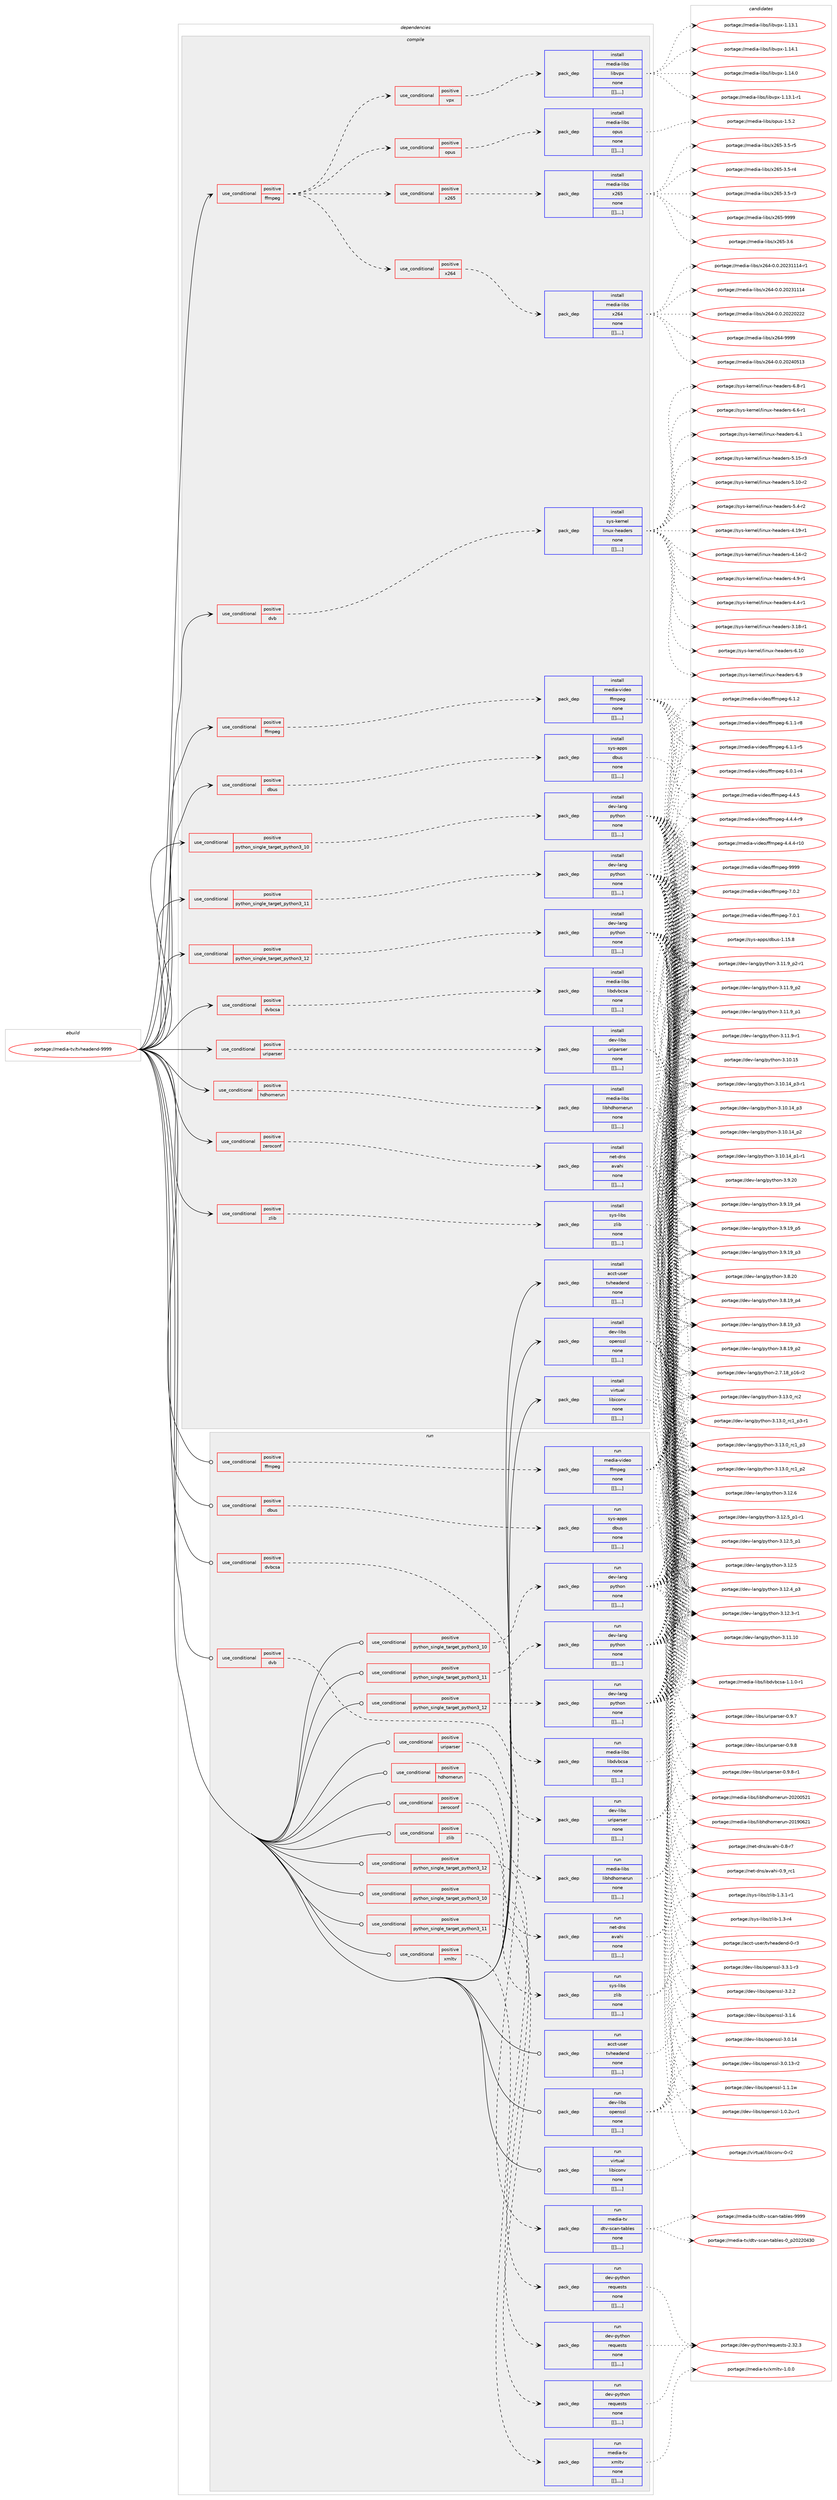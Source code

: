 digraph prolog {

# *************
# Graph options
# *************

newrank=true;
concentrate=true;
compound=true;
graph [rankdir=LR,fontname=Helvetica,fontsize=10,ranksep=1.5];#, ranksep=2.5, nodesep=0.2];
edge  [arrowhead=vee];
node  [fontname=Helvetica,fontsize=10];

# **********
# The ebuild
# **********

subgraph cluster_leftcol {
color=gray;
label=<<i>ebuild</i>>;
id [label="portage://media-tv/tvheadend-9999", color=red, width=4, href="../media-tv/tvheadend-9999.svg"];
}

# ****************
# The dependencies
# ****************

subgraph cluster_midcol {
color=gray;
label=<<i>dependencies</i>>;
subgraph cluster_compile {
fillcolor="#eeeeee";
style=filled;
label=<<i>compile</i>>;
subgraph cond86471 {
dependency341763 [label=<<TABLE BORDER="0" CELLBORDER="1" CELLSPACING="0" CELLPADDING="4"><TR><TD ROWSPAN="3" CELLPADDING="10">use_conditional</TD></TR><TR><TD>positive</TD></TR><TR><TD>dbus</TD></TR></TABLE>>, shape=none, color=red];
subgraph pack252622 {
dependency341764 [label=<<TABLE BORDER="0" CELLBORDER="1" CELLSPACING="0" CELLPADDING="4" WIDTH="220"><TR><TD ROWSPAN="6" CELLPADDING="30">pack_dep</TD></TR><TR><TD WIDTH="110">install</TD></TR><TR><TD>sys-apps</TD></TR><TR><TD>dbus</TD></TR><TR><TD>none</TD></TR><TR><TD>[[],,,,]</TD></TR></TABLE>>, shape=none, color=blue];
}
dependency341763:e -> dependency341764:w [weight=20,style="dashed",arrowhead="vee"];
}
id:e -> dependency341763:w [weight=20,style="solid",arrowhead="vee"];
subgraph cond86472 {
dependency341765 [label=<<TABLE BORDER="0" CELLBORDER="1" CELLSPACING="0" CELLPADDING="4"><TR><TD ROWSPAN="3" CELLPADDING="10">use_conditional</TD></TR><TR><TD>positive</TD></TR><TR><TD>dvb</TD></TR></TABLE>>, shape=none, color=red];
subgraph pack252623 {
dependency341766 [label=<<TABLE BORDER="0" CELLBORDER="1" CELLSPACING="0" CELLPADDING="4" WIDTH="220"><TR><TD ROWSPAN="6" CELLPADDING="30">pack_dep</TD></TR><TR><TD WIDTH="110">install</TD></TR><TR><TD>sys-kernel</TD></TR><TR><TD>linux-headers</TD></TR><TR><TD>none</TD></TR><TR><TD>[[],,,,]</TD></TR></TABLE>>, shape=none, color=blue];
}
dependency341765:e -> dependency341766:w [weight=20,style="dashed",arrowhead="vee"];
}
id:e -> dependency341765:w [weight=20,style="solid",arrowhead="vee"];
subgraph cond86473 {
dependency341767 [label=<<TABLE BORDER="0" CELLBORDER="1" CELLSPACING="0" CELLPADDING="4"><TR><TD ROWSPAN="3" CELLPADDING="10">use_conditional</TD></TR><TR><TD>positive</TD></TR><TR><TD>dvbcsa</TD></TR></TABLE>>, shape=none, color=red];
subgraph pack252624 {
dependency341768 [label=<<TABLE BORDER="0" CELLBORDER="1" CELLSPACING="0" CELLPADDING="4" WIDTH="220"><TR><TD ROWSPAN="6" CELLPADDING="30">pack_dep</TD></TR><TR><TD WIDTH="110">install</TD></TR><TR><TD>media-libs</TD></TR><TR><TD>libdvbcsa</TD></TR><TR><TD>none</TD></TR><TR><TD>[[],,,,]</TD></TR></TABLE>>, shape=none, color=blue];
}
dependency341767:e -> dependency341768:w [weight=20,style="dashed",arrowhead="vee"];
}
id:e -> dependency341767:w [weight=20,style="solid",arrowhead="vee"];
subgraph cond86474 {
dependency341769 [label=<<TABLE BORDER="0" CELLBORDER="1" CELLSPACING="0" CELLPADDING="4"><TR><TD ROWSPAN="3" CELLPADDING="10">use_conditional</TD></TR><TR><TD>positive</TD></TR><TR><TD>ffmpeg</TD></TR></TABLE>>, shape=none, color=red];
subgraph cond86475 {
dependency341770 [label=<<TABLE BORDER="0" CELLBORDER="1" CELLSPACING="0" CELLPADDING="4"><TR><TD ROWSPAN="3" CELLPADDING="10">use_conditional</TD></TR><TR><TD>positive</TD></TR><TR><TD>opus</TD></TR></TABLE>>, shape=none, color=red];
subgraph pack252625 {
dependency341771 [label=<<TABLE BORDER="0" CELLBORDER="1" CELLSPACING="0" CELLPADDING="4" WIDTH="220"><TR><TD ROWSPAN="6" CELLPADDING="30">pack_dep</TD></TR><TR><TD WIDTH="110">install</TD></TR><TR><TD>media-libs</TD></TR><TR><TD>opus</TD></TR><TR><TD>none</TD></TR><TR><TD>[[],,,,]</TD></TR></TABLE>>, shape=none, color=blue];
}
dependency341770:e -> dependency341771:w [weight=20,style="dashed",arrowhead="vee"];
}
dependency341769:e -> dependency341770:w [weight=20,style="dashed",arrowhead="vee"];
subgraph cond86476 {
dependency341772 [label=<<TABLE BORDER="0" CELLBORDER="1" CELLSPACING="0" CELLPADDING="4"><TR><TD ROWSPAN="3" CELLPADDING="10">use_conditional</TD></TR><TR><TD>positive</TD></TR><TR><TD>vpx</TD></TR></TABLE>>, shape=none, color=red];
subgraph pack252626 {
dependency341773 [label=<<TABLE BORDER="0" CELLBORDER="1" CELLSPACING="0" CELLPADDING="4" WIDTH="220"><TR><TD ROWSPAN="6" CELLPADDING="30">pack_dep</TD></TR><TR><TD WIDTH="110">install</TD></TR><TR><TD>media-libs</TD></TR><TR><TD>libvpx</TD></TR><TR><TD>none</TD></TR><TR><TD>[[],,,,]</TD></TR></TABLE>>, shape=none, color=blue];
}
dependency341772:e -> dependency341773:w [weight=20,style="dashed",arrowhead="vee"];
}
dependency341769:e -> dependency341772:w [weight=20,style="dashed",arrowhead="vee"];
subgraph cond86477 {
dependency341774 [label=<<TABLE BORDER="0" CELLBORDER="1" CELLSPACING="0" CELLPADDING="4"><TR><TD ROWSPAN="3" CELLPADDING="10">use_conditional</TD></TR><TR><TD>positive</TD></TR><TR><TD>x264</TD></TR></TABLE>>, shape=none, color=red];
subgraph pack252627 {
dependency341775 [label=<<TABLE BORDER="0" CELLBORDER="1" CELLSPACING="0" CELLPADDING="4" WIDTH="220"><TR><TD ROWSPAN="6" CELLPADDING="30">pack_dep</TD></TR><TR><TD WIDTH="110">install</TD></TR><TR><TD>media-libs</TD></TR><TR><TD>x264</TD></TR><TR><TD>none</TD></TR><TR><TD>[[],,,,]</TD></TR></TABLE>>, shape=none, color=blue];
}
dependency341774:e -> dependency341775:w [weight=20,style="dashed",arrowhead="vee"];
}
dependency341769:e -> dependency341774:w [weight=20,style="dashed",arrowhead="vee"];
subgraph cond86478 {
dependency341776 [label=<<TABLE BORDER="0" CELLBORDER="1" CELLSPACING="0" CELLPADDING="4"><TR><TD ROWSPAN="3" CELLPADDING="10">use_conditional</TD></TR><TR><TD>positive</TD></TR><TR><TD>x265</TD></TR></TABLE>>, shape=none, color=red];
subgraph pack252628 {
dependency341777 [label=<<TABLE BORDER="0" CELLBORDER="1" CELLSPACING="0" CELLPADDING="4" WIDTH="220"><TR><TD ROWSPAN="6" CELLPADDING="30">pack_dep</TD></TR><TR><TD WIDTH="110">install</TD></TR><TR><TD>media-libs</TD></TR><TR><TD>x265</TD></TR><TR><TD>none</TD></TR><TR><TD>[[],,,,]</TD></TR></TABLE>>, shape=none, color=blue];
}
dependency341776:e -> dependency341777:w [weight=20,style="dashed",arrowhead="vee"];
}
dependency341769:e -> dependency341776:w [weight=20,style="dashed",arrowhead="vee"];
}
id:e -> dependency341769:w [weight=20,style="solid",arrowhead="vee"];
subgraph cond86479 {
dependency341778 [label=<<TABLE BORDER="0" CELLBORDER="1" CELLSPACING="0" CELLPADDING="4"><TR><TD ROWSPAN="3" CELLPADDING="10">use_conditional</TD></TR><TR><TD>positive</TD></TR><TR><TD>ffmpeg</TD></TR></TABLE>>, shape=none, color=red];
subgraph pack252629 {
dependency341779 [label=<<TABLE BORDER="0" CELLBORDER="1" CELLSPACING="0" CELLPADDING="4" WIDTH="220"><TR><TD ROWSPAN="6" CELLPADDING="30">pack_dep</TD></TR><TR><TD WIDTH="110">install</TD></TR><TR><TD>media-video</TD></TR><TR><TD>ffmpeg</TD></TR><TR><TD>none</TD></TR><TR><TD>[[],,,,]</TD></TR></TABLE>>, shape=none, color=blue];
}
dependency341778:e -> dependency341779:w [weight=20,style="dashed",arrowhead="vee"];
}
id:e -> dependency341778:w [weight=20,style="solid",arrowhead="vee"];
subgraph cond86480 {
dependency341780 [label=<<TABLE BORDER="0" CELLBORDER="1" CELLSPACING="0" CELLPADDING="4"><TR><TD ROWSPAN="3" CELLPADDING="10">use_conditional</TD></TR><TR><TD>positive</TD></TR><TR><TD>hdhomerun</TD></TR></TABLE>>, shape=none, color=red];
subgraph pack252630 {
dependency341781 [label=<<TABLE BORDER="0" CELLBORDER="1" CELLSPACING="0" CELLPADDING="4" WIDTH="220"><TR><TD ROWSPAN="6" CELLPADDING="30">pack_dep</TD></TR><TR><TD WIDTH="110">install</TD></TR><TR><TD>media-libs</TD></TR><TR><TD>libhdhomerun</TD></TR><TR><TD>none</TD></TR><TR><TD>[[],,,,]</TD></TR></TABLE>>, shape=none, color=blue];
}
dependency341780:e -> dependency341781:w [weight=20,style="dashed",arrowhead="vee"];
}
id:e -> dependency341780:w [weight=20,style="solid",arrowhead="vee"];
subgraph cond86481 {
dependency341782 [label=<<TABLE BORDER="0" CELLBORDER="1" CELLSPACING="0" CELLPADDING="4"><TR><TD ROWSPAN="3" CELLPADDING="10">use_conditional</TD></TR><TR><TD>positive</TD></TR><TR><TD>python_single_target_python3_10</TD></TR></TABLE>>, shape=none, color=red];
subgraph pack252631 {
dependency341783 [label=<<TABLE BORDER="0" CELLBORDER="1" CELLSPACING="0" CELLPADDING="4" WIDTH="220"><TR><TD ROWSPAN="6" CELLPADDING="30">pack_dep</TD></TR><TR><TD WIDTH="110">install</TD></TR><TR><TD>dev-lang</TD></TR><TR><TD>python</TD></TR><TR><TD>none</TD></TR><TR><TD>[[],,,,]</TD></TR></TABLE>>, shape=none, color=blue];
}
dependency341782:e -> dependency341783:w [weight=20,style="dashed",arrowhead="vee"];
}
id:e -> dependency341782:w [weight=20,style="solid",arrowhead="vee"];
subgraph cond86482 {
dependency341784 [label=<<TABLE BORDER="0" CELLBORDER="1" CELLSPACING="0" CELLPADDING="4"><TR><TD ROWSPAN="3" CELLPADDING="10">use_conditional</TD></TR><TR><TD>positive</TD></TR><TR><TD>python_single_target_python3_11</TD></TR></TABLE>>, shape=none, color=red];
subgraph pack252632 {
dependency341785 [label=<<TABLE BORDER="0" CELLBORDER="1" CELLSPACING="0" CELLPADDING="4" WIDTH="220"><TR><TD ROWSPAN="6" CELLPADDING="30">pack_dep</TD></TR><TR><TD WIDTH="110">install</TD></TR><TR><TD>dev-lang</TD></TR><TR><TD>python</TD></TR><TR><TD>none</TD></TR><TR><TD>[[],,,,]</TD></TR></TABLE>>, shape=none, color=blue];
}
dependency341784:e -> dependency341785:w [weight=20,style="dashed",arrowhead="vee"];
}
id:e -> dependency341784:w [weight=20,style="solid",arrowhead="vee"];
subgraph cond86483 {
dependency341786 [label=<<TABLE BORDER="0" CELLBORDER="1" CELLSPACING="0" CELLPADDING="4"><TR><TD ROWSPAN="3" CELLPADDING="10">use_conditional</TD></TR><TR><TD>positive</TD></TR><TR><TD>python_single_target_python3_12</TD></TR></TABLE>>, shape=none, color=red];
subgraph pack252633 {
dependency341787 [label=<<TABLE BORDER="0" CELLBORDER="1" CELLSPACING="0" CELLPADDING="4" WIDTH="220"><TR><TD ROWSPAN="6" CELLPADDING="30">pack_dep</TD></TR><TR><TD WIDTH="110">install</TD></TR><TR><TD>dev-lang</TD></TR><TR><TD>python</TD></TR><TR><TD>none</TD></TR><TR><TD>[[],,,,]</TD></TR></TABLE>>, shape=none, color=blue];
}
dependency341786:e -> dependency341787:w [weight=20,style="dashed",arrowhead="vee"];
}
id:e -> dependency341786:w [weight=20,style="solid",arrowhead="vee"];
subgraph cond86484 {
dependency341788 [label=<<TABLE BORDER="0" CELLBORDER="1" CELLSPACING="0" CELLPADDING="4"><TR><TD ROWSPAN="3" CELLPADDING="10">use_conditional</TD></TR><TR><TD>positive</TD></TR><TR><TD>uriparser</TD></TR></TABLE>>, shape=none, color=red];
subgraph pack252634 {
dependency341789 [label=<<TABLE BORDER="0" CELLBORDER="1" CELLSPACING="0" CELLPADDING="4" WIDTH="220"><TR><TD ROWSPAN="6" CELLPADDING="30">pack_dep</TD></TR><TR><TD WIDTH="110">install</TD></TR><TR><TD>dev-libs</TD></TR><TR><TD>uriparser</TD></TR><TR><TD>none</TD></TR><TR><TD>[[],,,,]</TD></TR></TABLE>>, shape=none, color=blue];
}
dependency341788:e -> dependency341789:w [weight=20,style="dashed",arrowhead="vee"];
}
id:e -> dependency341788:w [weight=20,style="solid",arrowhead="vee"];
subgraph cond86485 {
dependency341790 [label=<<TABLE BORDER="0" CELLBORDER="1" CELLSPACING="0" CELLPADDING="4"><TR><TD ROWSPAN="3" CELLPADDING="10">use_conditional</TD></TR><TR><TD>positive</TD></TR><TR><TD>zeroconf</TD></TR></TABLE>>, shape=none, color=red];
subgraph pack252635 {
dependency341791 [label=<<TABLE BORDER="0" CELLBORDER="1" CELLSPACING="0" CELLPADDING="4" WIDTH="220"><TR><TD ROWSPAN="6" CELLPADDING="30">pack_dep</TD></TR><TR><TD WIDTH="110">install</TD></TR><TR><TD>net-dns</TD></TR><TR><TD>avahi</TD></TR><TR><TD>none</TD></TR><TR><TD>[[],,,,]</TD></TR></TABLE>>, shape=none, color=blue];
}
dependency341790:e -> dependency341791:w [weight=20,style="dashed",arrowhead="vee"];
}
id:e -> dependency341790:w [weight=20,style="solid",arrowhead="vee"];
subgraph cond86486 {
dependency341792 [label=<<TABLE BORDER="0" CELLBORDER="1" CELLSPACING="0" CELLPADDING="4"><TR><TD ROWSPAN="3" CELLPADDING="10">use_conditional</TD></TR><TR><TD>positive</TD></TR><TR><TD>zlib</TD></TR></TABLE>>, shape=none, color=red];
subgraph pack252636 {
dependency341793 [label=<<TABLE BORDER="0" CELLBORDER="1" CELLSPACING="0" CELLPADDING="4" WIDTH="220"><TR><TD ROWSPAN="6" CELLPADDING="30">pack_dep</TD></TR><TR><TD WIDTH="110">install</TD></TR><TR><TD>sys-libs</TD></TR><TR><TD>zlib</TD></TR><TR><TD>none</TD></TR><TR><TD>[[],,,,]</TD></TR></TABLE>>, shape=none, color=blue];
}
dependency341792:e -> dependency341793:w [weight=20,style="dashed",arrowhead="vee"];
}
id:e -> dependency341792:w [weight=20,style="solid",arrowhead="vee"];
subgraph pack252637 {
dependency341794 [label=<<TABLE BORDER="0" CELLBORDER="1" CELLSPACING="0" CELLPADDING="4" WIDTH="220"><TR><TD ROWSPAN="6" CELLPADDING="30">pack_dep</TD></TR><TR><TD WIDTH="110">install</TD></TR><TR><TD>acct-user</TD></TR><TR><TD>tvheadend</TD></TR><TR><TD>none</TD></TR><TR><TD>[[],,,,]</TD></TR></TABLE>>, shape=none, color=blue];
}
id:e -> dependency341794:w [weight=20,style="solid",arrowhead="vee"];
subgraph pack252638 {
dependency341795 [label=<<TABLE BORDER="0" CELLBORDER="1" CELLSPACING="0" CELLPADDING="4" WIDTH="220"><TR><TD ROWSPAN="6" CELLPADDING="30">pack_dep</TD></TR><TR><TD WIDTH="110">install</TD></TR><TR><TD>dev-libs</TD></TR><TR><TD>openssl</TD></TR><TR><TD>none</TD></TR><TR><TD>[[],,,,]</TD></TR></TABLE>>, shape=none, color=blue];
}
id:e -> dependency341795:w [weight=20,style="solid",arrowhead="vee"];
subgraph pack252639 {
dependency341796 [label=<<TABLE BORDER="0" CELLBORDER="1" CELLSPACING="0" CELLPADDING="4" WIDTH="220"><TR><TD ROWSPAN="6" CELLPADDING="30">pack_dep</TD></TR><TR><TD WIDTH="110">install</TD></TR><TR><TD>virtual</TD></TR><TR><TD>libiconv</TD></TR><TR><TD>none</TD></TR><TR><TD>[[],,,,]</TD></TR></TABLE>>, shape=none, color=blue];
}
id:e -> dependency341796:w [weight=20,style="solid",arrowhead="vee"];
}
subgraph cluster_compileandrun {
fillcolor="#eeeeee";
style=filled;
label=<<i>compile and run</i>>;
}
subgraph cluster_run {
fillcolor="#eeeeee";
style=filled;
label=<<i>run</i>>;
subgraph cond86487 {
dependency341797 [label=<<TABLE BORDER="0" CELLBORDER="1" CELLSPACING="0" CELLPADDING="4"><TR><TD ROWSPAN="3" CELLPADDING="10">use_conditional</TD></TR><TR><TD>positive</TD></TR><TR><TD>dbus</TD></TR></TABLE>>, shape=none, color=red];
subgraph pack252640 {
dependency341798 [label=<<TABLE BORDER="0" CELLBORDER="1" CELLSPACING="0" CELLPADDING="4" WIDTH="220"><TR><TD ROWSPAN="6" CELLPADDING="30">pack_dep</TD></TR><TR><TD WIDTH="110">run</TD></TR><TR><TD>sys-apps</TD></TR><TR><TD>dbus</TD></TR><TR><TD>none</TD></TR><TR><TD>[[],,,,]</TD></TR></TABLE>>, shape=none, color=blue];
}
dependency341797:e -> dependency341798:w [weight=20,style="dashed",arrowhead="vee"];
}
id:e -> dependency341797:w [weight=20,style="solid",arrowhead="odot"];
subgraph cond86488 {
dependency341799 [label=<<TABLE BORDER="0" CELLBORDER="1" CELLSPACING="0" CELLPADDING="4"><TR><TD ROWSPAN="3" CELLPADDING="10">use_conditional</TD></TR><TR><TD>positive</TD></TR><TR><TD>dvb</TD></TR></TABLE>>, shape=none, color=red];
subgraph pack252641 {
dependency341800 [label=<<TABLE BORDER="0" CELLBORDER="1" CELLSPACING="0" CELLPADDING="4" WIDTH="220"><TR><TD ROWSPAN="6" CELLPADDING="30">pack_dep</TD></TR><TR><TD WIDTH="110">run</TD></TR><TR><TD>media-tv</TD></TR><TR><TD>dtv-scan-tables</TD></TR><TR><TD>none</TD></TR><TR><TD>[[],,,,]</TD></TR></TABLE>>, shape=none, color=blue];
}
dependency341799:e -> dependency341800:w [weight=20,style="dashed",arrowhead="vee"];
}
id:e -> dependency341799:w [weight=20,style="solid",arrowhead="odot"];
subgraph cond86489 {
dependency341801 [label=<<TABLE BORDER="0" CELLBORDER="1" CELLSPACING="0" CELLPADDING="4"><TR><TD ROWSPAN="3" CELLPADDING="10">use_conditional</TD></TR><TR><TD>positive</TD></TR><TR><TD>dvbcsa</TD></TR></TABLE>>, shape=none, color=red];
subgraph pack252642 {
dependency341802 [label=<<TABLE BORDER="0" CELLBORDER="1" CELLSPACING="0" CELLPADDING="4" WIDTH="220"><TR><TD ROWSPAN="6" CELLPADDING="30">pack_dep</TD></TR><TR><TD WIDTH="110">run</TD></TR><TR><TD>media-libs</TD></TR><TR><TD>libdvbcsa</TD></TR><TR><TD>none</TD></TR><TR><TD>[[],,,,]</TD></TR></TABLE>>, shape=none, color=blue];
}
dependency341801:e -> dependency341802:w [weight=20,style="dashed",arrowhead="vee"];
}
id:e -> dependency341801:w [weight=20,style="solid",arrowhead="odot"];
subgraph cond86490 {
dependency341803 [label=<<TABLE BORDER="0" CELLBORDER="1" CELLSPACING="0" CELLPADDING="4"><TR><TD ROWSPAN="3" CELLPADDING="10">use_conditional</TD></TR><TR><TD>positive</TD></TR><TR><TD>ffmpeg</TD></TR></TABLE>>, shape=none, color=red];
subgraph pack252643 {
dependency341804 [label=<<TABLE BORDER="0" CELLBORDER="1" CELLSPACING="0" CELLPADDING="4" WIDTH="220"><TR><TD ROWSPAN="6" CELLPADDING="30">pack_dep</TD></TR><TR><TD WIDTH="110">run</TD></TR><TR><TD>media-video</TD></TR><TR><TD>ffmpeg</TD></TR><TR><TD>none</TD></TR><TR><TD>[[],,,,]</TD></TR></TABLE>>, shape=none, color=blue];
}
dependency341803:e -> dependency341804:w [weight=20,style="dashed",arrowhead="vee"];
}
id:e -> dependency341803:w [weight=20,style="solid",arrowhead="odot"];
subgraph cond86491 {
dependency341805 [label=<<TABLE BORDER="0" CELLBORDER="1" CELLSPACING="0" CELLPADDING="4"><TR><TD ROWSPAN="3" CELLPADDING="10">use_conditional</TD></TR><TR><TD>positive</TD></TR><TR><TD>hdhomerun</TD></TR></TABLE>>, shape=none, color=red];
subgraph pack252644 {
dependency341806 [label=<<TABLE BORDER="0" CELLBORDER="1" CELLSPACING="0" CELLPADDING="4" WIDTH="220"><TR><TD ROWSPAN="6" CELLPADDING="30">pack_dep</TD></TR><TR><TD WIDTH="110">run</TD></TR><TR><TD>media-libs</TD></TR><TR><TD>libhdhomerun</TD></TR><TR><TD>none</TD></TR><TR><TD>[[],,,,]</TD></TR></TABLE>>, shape=none, color=blue];
}
dependency341805:e -> dependency341806:w [weight=20,style="dashed",arrowhead="vee"];
}
id:e -> dependency341805:w [weight=20,style="solid",arrowhead="odot"];
subgraph cond86492 {
dependency341807 [label=<<TABLE BORDER="0" CELLBORDER="1" CELLSPACING="0" CELLPADDING="4"><TR><TD ROWSPAN="3" CELLPADDING="10">use_conditional</TD></TR><TR><TD>positive</TD></TR><TR><TD>python_single_target_python3_10</TD></TR></TABLE>>, shape=none, color=red];
subgraph pack252645 {
dependency341808 [label=<<TABLE BORDER="0" CELLBORDER="1" CELLSPACING="0" CELLPADDING="4" WIDTH="220"><TR><TD ROWSPAN="6" CELLPADDING="30">pack_dep</TD></TR><TR><TD WIDTH="110">run</TD></TR><TR><TD>dev-lang</TD></TR><TR><TD>python</TD></TR><TR><TD>none</TD></TR><TR><TD>[[],,,,]</TD></TR></TABLE>>, shape=none, color=blue];
}
dependency341807:e -> dependency341808:w [weight=20,style="dashed",arrowhead="vee"];
}
id:e -> dependency341807:w [weight=20,style="solid",arrowhead="odot"];
subgraph cond86493 {
dependency341809 [label=<<TABLE BORDER="0" CELLBORDER="1" CELLSPACING="0" CELLPADDING="4"><TR><TD ROWSPAN="3" CELLPADDING="10">use_conditional</TD></TR><TR><TD>positive</TD></TR><TR><TD>python_single_target_python3_10</TD></TR></TABLE>>, shape=none, color=red];
subgraph pack252646 {
dependency341810 [label=<<TABLE BORDER="0" CELLBORDER="1" CELLSPACING="0" CELLPADDING="4" WIDTH="220"><TR><TD ROWSPAN="6" CELLPADDING="30">pack_dep</TD></TR><TR><TD WIDTH="110">run</TD></TR><TR><TD>dev-python</TD></TR><TR><TD>requests</TD></TR><TR><TD>none</TD></TR><TR><TD>[[],,,,]</TD></TR></TABLE>>, shape=none, color=blue];
}
dependency341809:e -> dependency341810:w [weight=20,style="dashed",arrowhead="vee"];
}
id:e -> dependency341809:w [weight=20,style="solid",arrowhead="odot"];
subgraph cond86494 {
dependency341811 [label=<<TABLE BORDER="0" CELLBORDER="1" CELLSPACING="0" CELLPADDING="4"><TR><TD ROWSPAN="3" CELLPADDING="10">use_conditional</TD></TR><TR><TD>positive</TD></TR><TR><TD>python_single_target_python3_11</TD></TR></TABLE>>, shape=none, color=red];
subgraph pack252647 {
dependency341812 [label=<<TABLE BORDER="0" CELLBORDER="1" CELLSPACING="0" CELLPADDING="4" WIDTH="220"><TR><TD ROWSPAN="6" CELLPADDING="30">pack_dep</TD></TR><TR><TD WIDTH="110">run</TD></TR><TR><TD>dev-lang</TD></TR><TR><TD>python</TD></TR><TR><TD>none</TD></TR><TR><TD>[[],,,,]</TD></TR></TABLE>>, shape=none, color=blue];
}
dependency341811:e -> dependency341812:w [weight=20,style="dashed",arrowhead="vee"];
}
id:e -> dependency341811:w [weight=20,style="solid",arrowhead="odot"];
subgraph cond86495 {
dependency341813 [label=<<TABLE BORDER="0" CELLBORDER="1" CELLSPACING="0" CELLPADDING="4"><TR><TD ROWSPAN="3" CELLPADDING="10">use_conditional</TD></TR><TR><TD>positive</TD></TR><TR><TD>python_single_target_python3_11</TD></TR></TABLE>>, shape=none, color=red];
subgraph pack252648 {
dependency341814 [label=<<TABLE BORDER="0" CELLBORDER="1" CELLSPACING="0" CELLPADDING="4" WIDTH="220"><TR><TD ROWSPAN="6" CELLPADDING="30">pack_dep</TD></TR><TR><TD WIDTH="110">run</TD></TR><TR><TD>dev-python</TD></TR><TR><TD>requests</TD></TR><TR><TD>none</TD></TR><TR><TD>[[],,,,]</TD></TR></TABLE>>, shape=none, color=blue];
}
dependency341813:e -> dependency341814:w [weight=20,style="dashed",arrowhead="vee"];
}
id:e -> dependency341813:w [weight=20,style="solid",arrowhead="odot"];
subgraph cond86496 {
dependency341815 [label=<<TABLE BORDER="0" CELLBORDER="1" CELLSPACING="0" CELLPADDING="4"><TR><TD ROWSPAN="3" CELLPADDING="10">use_conditional</TD></TR><TR><TD>positive</TD></TR><TR><TD>python_single_target_python3_12</TD></TR></TABLE>>, shape=none, color=red];
subgraph pack252649 {
dependency341816 [label=<<TABLE BORDER="0" CELLBORDER="1" CELLSPACING="0" CELLPADDING="4" WIDTH="220"><TR><TD ROWSPAN="6" CELLPADDING="30">pack_dep</TD></TR><TR><TD WIDTH="110">run</TD></TR><TR><TD>dev-lang</TD></TR><TR><TD>python</TD></TR><TR><TD>none</TD></TR><TR><TD>[[],,,,]</TD></TR></TABLE>>, shape=none, color=blue];
}
dependency341815:e -> dependency341816:w [weight=20,style="dashed",arrowhead="vee"];
}
id:e -> dependency341815:w [weight=20,style="solid",arrowhead="odot"];
subgraph cond86497 {
dependency341817 [label=<<TABLE BORDER="0" CELLBORDER="1" CELLSPACING="0" CELLPADDING="4"><TR><TD ROWSPAN="3" CELLPADDING="10">use_conditional</TD></TR><TR><TD>positive</TD></TR><TR><TD>python_single_target_python3_12</TD></TR></TABLE>>, shape=none, color=red];
subgraph pack252650 {
dependency341818 [label=<<TABLE BORDER="0" CELLBORDER="1" CELLSPACING="0" CELLPADDING="4" WIDTH="220"><TR><TD ROWSPAN="6" CELLPADDING="30">pack_dep</TD></TR><TR><TD WIDTH="110">run</TD></TR><TR><TD>dev-python</TD></TR><TR><TD>requests</TD></TR><TR><TD>none</TD></TR><TR><TD>[[],,,,]</TD></TR></TABLE>>, shape=none, color=blue];
}
dependency341817:e -> dependency341818:w [weight=20,style="dashed",arrowhead="vee"];
}
id:e -> dependency341817:w [weight=20,style="solid",arrowhead="odot"];
subgraph cond86498 {
dependency341819 [label=<<TABLE BORDER="0" CELLBORDER="1" CELLSPACING="0" CELLPADDING="4"><TR><TD ROWSPAN="3" CELLPADDING="10">use_conditional</TD></TR><TR><TD>positive</TD></TR><TR><TD>uriparser</TD></TR></TABLE>>, shape=none, color=red];
subgraph pack252651 {
dependency341820 [label=<<TABLE BORDER="0" CELLBORDER="1" CELLSPACING="0" CELLPADDING="4" WIDTH="220"><TR><TD ROWSPAN="6" CELLPADDING="30">pack_dep</TD></TR><TR><TD WIDTH="110">run</TD></TR><TR><TD>dev-libs</TD></TR><TR><TD>uriparser</TD></TR><TR><TD>none</TD></TR><TR><TD>[[],,,,]</TD></TR></TABLE>>, shape=none, color=blue];
}
dependency341819:e -> dependency341820:w [weight=20,style="dashed",arrowhead="vee"];
}
id:e -> dependency341819:w [weight=20,style="solid",arrowhead="odot"];
subgraph cond86499 {
dependency341821 [label=<<TABLE BORDER="0" CELLBORDER="1" CELLSPACING="0" CELLPADDING="4"><TR><TD ROWSPAN="3" CELLPADDING="10">use_conditional</TD></TR><TR><TD>positive</TD></TR><TR><TD>xmltv</TD></TR></TABLE>>, shape=none, color=red];
subgraph pack252652 {
dependency341822 [label=<<TABLE BORDER="0" CELLBORDER="1" CELLSPACING="0" CELLPADDING="4" WIDTH="220"><TR><TD ROWSPAN="6" CELLPADDING="30">pack_dep</TD></TR><TR><TD WIDTH="110">run</TD></TR><TR><TD>media-tv</TD></TR><TR><TD>xmltv</TD></TR><TR><TD>none</TD></TR><TR><TD>[[],,,,]</TD></TR></TABLE>>, shape=none, color=blue];
}
dependency341821:e -> dependency341822:w [weight=20,style="dashed",arrowhead="vee"];
}
id:e -> dependency341821:w [weight=20,style="solid",arrowhead="odot"];
subgraph cond86500 {
dependency341823 [label=<<TABLE BORDER="0" CELLBORDER="1" CELLSPACING="0" CELLPADDING="4"><TR><TD ROWSPAN="3" CELLPADDING="10">use_conditional</TD></TR><TR><TD>positive</TD></TR><TR><TD>zeroconf</TD></TR></TABLE>>, shape=none, color=red];
subgraph pack252653 {
dependency341824 [label=<<TABLE BORDER="0" CELLBORDER="1" CELLSPACING="0" CELLPADDING="4" WIDTH="220"><TR><TD ROWSPAN="6" CELLPADDING="30">pack_dep</TD></TR><TR><TD WIDTH="110">run</TD></TR><TR><TD>net-dns</TD></TR><TR><TD>avahi</TD></TR><TR><TD>none</TD></TR><TR><TD>[[],,,,]</TD></TR></TABLE>>, shape=none, color=blue];
}
dependency341823:e -> dependency341824:w [weight=20,style="dashed",arrowhead="vee"];
}
id:e -> dependency341823:w [weight=20,style="solid",arrowhead="odot"];
subgraph cond86501 {
dependency341825 [label=<<TABLE BORDER="0" CELLBORDER="1" CELLSPACING="0" CELLPADDING="4"><TR><TD ROWSPAN="3" CELLPADDING="10">use_conditional</TD></TR><TR><TD>positive</TD></TR><TR><TD>zlib</TD></TR></TABLE>>, shape=none, color=red];
subgraph pack252654 {
dependency341826 [label=<<TABLE BORDER="0" CELLBORDER="1" CELLSPACING="0" CELLPADDING="4" WIDTH="220"><TR><TD ROWSPAN="6" CELLPADDING="30">pack_dep</TD></TR><TR><TD WIDTH="110">run</TD></TR><TR><TD>sys-libs</TD></TR><TR><TD>zlib</TD></TR><TR><TD>none</TD></TR><TR><TD>[[],,,,]</TD></TR></TABLE>>, shape=none, color=blue];
}
dependency341825:e -> dependency341826:w [weight=20,style="dashed",arrowhead="vee"];
}
id:e -> dependency341825:w [weight=20,style="solid",arrowhead="odot"];
subgraph pack252655 {
dependency341827 [label=<<TABLE BORDER="0" CELLBORDER="1" CELLSPACING="0" CELLPADDING="4" WIDTH="220"><TR><TD ROWSPAN="6" CELLPADDING="30">pack_dep</TD></TR><TR><TD WIDTH="110">run</TD></TR><TR><TD>acct-user</TD></TR><TR><TD>tvheadend</TD></TR><TR><TD>none</TD></TR><TR><TD>[[],,,,]</TD></TR></TABLE>>, shape=none, color=blue];
}
id:e -> dependency341827:w [weight=20,style="solid",arrowhead="odot"];
subgraph pack252656 {
dependency341828 [label=<<TABLE BORDER="0" CELLBORDER="1" CELLSPACING="0" CELLPADDING="4" WIDTH="220"><TR><TD ROWSPAN="6" CELLPADDING="30">pack_dep</TD></TR><TR><TD WIDTH="110">run</TD></TR><TR><TD>dev-libs</TD></TR><TR><TD>openssl</TD></TR><TR><TD>none</TD></TR><TR><TD>[[],,,,]</TD></TR></TABLE>>, shape=none, color=blue];
}
id:e -> dependency341828:w [weight=20,style="solid",arrowhead="odot"];
subgraph pack252657 {
dependency341829 [label=<<TABLE BORDER="0" CELLBORDER="1" CELLSPACING="0" CELLPADDING="4" WIDTH="220"><TR><TD ROWSPAN="6" CELLPADDING="30">pack_dep</TD></TR><TR><TD WIDTH="110">run</TD></TR><TR><TD>virtual</TD></TR><TR><TD>libiconv</TD></TR><TR><TD>none</TD></TR><TR><TD>[[],,,,]</TD></TR></TABLE>>, shape=none, color=blue];
}
id:e -> dependency341829:w [weight=20,style="solid",arrowhead="odot"];
}
}

# **************
# The candidates
# **************

subgraph cluster_choices {
rank=same;
color=gray;
label=<<i>candidates</i>>;

subgraph choice252622 {
color=black;
nodesep=1;
choice1151211154597112112115471009811711545494649534656 [label="portage://sys-apps/dbus-1.15.8", color=red, width=4,href="../sys-apps/dbus-1.15.8.svg"];
dependency341764:e -> choice1151211154597112112115471009811711545494649534656:w [style=dotted,weight="100"];
}
subgraph choice252623 {
color=black;
nodesep=1;
choice115121115451071011141101011084710810511011712045104101971001011141154554464948 [label="portage://sys-kernel/linux-headers-6.10", color=red, width=4,href="../sys-kernel/linux-headers-6.10.svg"];
choice1151211154510710111411010110847108105110117120451041019710010111411545544657 [label="portage://sys-kernel/linux-headers-6.9", color=red, width=4,href="../sys-kernel/linux-headers-6.9.svg"];
choice11512111545107101114110101108471081051101171204510410197100101114115455446564511449 [label="portage://sys-kernel/linux-headers-6.8-r1", color=red, width=4,href="../sys-kernel/linux-headers-6.8-r1.svg"];
choice11512111545107101114110101108471081051101171204510410197100101114115455446544511449 [label="portage://sys-kernel/linux-headers-6.6-r1", color=red, width=4,href="../sys-kernel/linux-headers-6.6-r1.svg"];
choice1151211154510710111411010110847108105110117120451041019710010111411545544649 [label="portage://sys-kernel/linux-headers-6.1", color=red, width=4,href="../sys-kernel/linux-headers-6.1.svg"];
choice1151211154510710111411010110847108105110117120451041019710010111411545534649534511451 [label="portage://sys-kernel/linux-headers-5.15-r3", color=red, width=4,href="../sys-kernel/linux-headers-5.15-r3.svg"];
choice1151211154510710111411010110847108105110117120451041019710010111411545534649484511450 [label="portage://sys-kernel/linux-headers-5.10-r2", color=red, width=4,href="../sys-kernel/linux-headers-5.10-r2.svg"];
choice11512111545107101114110101108471081051101171204510410197100101114115455346524511450 [label="portage://sys-kernel/linux-headers-5.4-r2", color=red, width=4,href="../sys-kernel/linux-headers-5.4-r2.svg"];
choice1151211154510710111411010110847108105110117120451041019710010111411545524649574511449 [label="portage://sys-kernel/linux-headers-4.19-r1", color=red, width=4,href="../sys-kernel/linux-headers-4.19-r1.svg"];
choice1151211154510710111411010110847108105110117120451041019710010111411545524649524511450 [label="portage://sys-kernel/linux-headers-4.14-r2", color=red, width=4,href="../sys-kernel/linux-headers-4.14-r2.svg"];
choice11512111545107101114110101108471081051101171204510410197100101114115455246574511449 [label="portage://sys-kernel/linux-headers-4.9-r1", color=red, width=4,href="../sys-kernel/linux-headers-4.9-r1.svg"];
choice11512111545107101114110101108471081051101171204510410197100101114115455246524511449 [label="portage://sys-kernel/linux-headers-4.4-r1", color=red, width=4,href="../sys-kernel/linux-headers-4.4-r1.svg"];
choice1151211154510710111411010110847108105110117120451041019710010111411545514649564511449 [label="portage://sys-kernel/linux-headers-3.18-r1", color=red, width=4,href="../sys-kernel/linux-headers-3.18-r1.svg"];
dependency341766:e -> choice115121115451071011141101011084710810511011712045104101971001011141154554464948:w [style=dotted,weight="100"];
dependency341766:e -> choice1151211154510710111411010110847108105110117120451041019710010111411545544657:w [style=dotted,weight="100"];
dependency341766:e -> choice11512111545107101114110101108471081051101171204510410197100101114115455446564511449:w [style=dotted,weight="100"];
dependency341766:e -> choice11512111545107101114110101108471081051101171204510410197100101114115455446544511449:w [style=dotted,weight="100"];
dependency341766:e -> choice1151211154510710111411010110847108105110117120451041019710010111411545544649:w [style=dotted,weight="100"];
dependency341766:e -> choice1151211154510710111411010110847108105110117120451041019710010111411545534649534511451:w [style=dotted,weight="100"];
dependency341766:e -> choice1151211154510710111411010110847108105110117120451041019710010111411545534649484511450:w [style=dotted,weight="100"];
dependency341766:e -> choice11512111545107101114110101108471081051101171204510410197100101114115455346524511450:w [style=dotted,weight="100"];
dependency341766:e -> choice1151211154510710111411010110847108105110117120451041019710010111411545524649574511449:w [style=dotted,weight="100"];
dependency341766:e -> choice1151211154510710111411010110847108105110117120451041019710010111411545524649524511450:w [style=dotted,weight="100"];
dependency341766:e -> choice11512111545107101114110101108471081051101171204510410197100101114115455246574511449:w [style=dotted,weight="100"];
dependency341766:e -> choice11512111545107101114110101108471081051101171204510410197100101114115455246524511449:w [style=dotted,weight="100"];
dependency341766:e -> choice1151211154510710111411010110847108105110117120451041019710010111411545514649564511449:w [style=dotted,weight="100"];
}
subgraph choice252624 {
color=black;
nodesep=1;
choice10910110010597451081059811547108105981001189899115974549464946484511449 [label="portage://media-libs/libdvbcsa-1.1.0-r1", color=red, width=4,href="../media-libs/libdvbcsa-1.1.0-r1.svg"];
dependency341768:e -> choice10910110010597451081059811547108105981001189899115974549464946484511449:w [style=dotted,weight="100"];
}
subgraph choice252625 {
color=black;
nodesep=1;
choice10910110010597451081059811547111112117115454946534650 [label="portage://media-libs/opus-1.5.2", color=red, width=4,href="../media-libs/opus-1.5.2.svg"];
dependency341771:e -> choice10910110010597451081059811547111112117115454946534650:w [style=dotted,weight="100"];
}
subgraph choice252626 {
color=black;
nodesep=1;
choice109101100105974510810598115471081059811811212045494649524649 [label="portage://media-libs/libvpx-1.14.1", color=red, width=4,href="../media-libs/libvpx-1.14.1.svg"];
choice109101100105974510810598115471081059811811212045494649524648 [label="portage://media-libs/libvpx-1.14.0", color=red, width=4,href="../media-libs/libvpx-1.14.0.svg"];
choice1091011001059745108105981154710810598118112120454946495146494511449 [label="portage://media-libs/libvpx-1.13.1-r1", color=red, width=4,href="../media-libs/libvpx-1.13.1-r1.svg"];
choice109101100105974510810598115471081059811811212045494649514649 [label="portage://media-libs/libvpx-1.13.1", color=red, width=4,href="../media-libs/libvpx-1.13.1.svg"];
dependency341773:e -> choice109101100105974510810598115471081059811811212045494649524649:w [style=dotted,weight="100"];
dependency341773:e -> choice109101100105974510810598115471081059811811212045494649524648:w [style=dotted,weight="100"];
dependency341773:e -> choice1091011001059745108105981154710810598118112120454946495146494511449:w [style=dotted,weight="100"];
dependency341773:e -> choice109101100105974510810598115471081059811811212045494649514649:w [style=dotted,weight="100"];
}
subgraph choice252627 {
color=black;
nodesep=1;
choice109101100105974510810598115471205054524557575757 [label="portage://media-libs/x264-9999", color=red, width=4,href="../media-libs/x264-9999.svg"];
choice1091011001059745108105981154712050545245484648465048505248534951 [label="portage://media-libs/x264-0.0.20240513", color=red, width=4,href="../media-libs/x264-0.0.20240513.svg"];
choice10910110010597451081059811547120505452454846484650485051494949524511449 [label="portage://media-libs/x264-0.0.20231114-r1", color=red, width=4,href="../media-libs/x264-0.0.20231114-r1.svg"];
choice1091011001059745108105981154712050545245484648465048505149494952 [label="portage://media-libs/x264-0.0.20231114", color=red, width=4,href="../media-libs/x264-0.0.20231114.svg"];
choice1091011001059745108105981154712050545245484648465048505048505050 [label="portage://media-libs/x264-0.0.20220222", color=red, width=4,href="../media-libs/x264-0.0.20220222.svg"];
dependency341775:e -> choice109101100105974510810598115471205054524557575757:w [style=dotted,weight="100"];
dependency341775:e -> choice1091011001059745108105981154712050545245484648465048505248534951:w [style=dotted,weight="100"];
dependency341775:e -> choice10910110010597451081059811547120505452454846484650485051494949524511449:w [style=dotted,weight="100"];
dependency341775:e -> choice1091011001059745108105981154712050545245484648465048505149494952:w [style=dotted,weight="100"];
dependency341775:e -> choice1091011001059745108105981154712050545245484648465048505048505050:w [style=dotted,weight="100"];
}
subgraph choice252628 {
color=black;
nodesep=1;
choice109101100105974510810598115471205054534557575757 [label="portage://media-libs/x265-9999", color=red, width=4,href="../media-libs/x265-9999.svg"];
choice1091011001059745108105981154712050545345514654 [label="portage://media-libs/x265-3.6", color=red, width=4,href="../media-libs/x265-3.6.svg"];
choice10910110010597451081059811547120505453455146534511453 [label="portage://media-libs/x265-3.5-r5", color=red, width=4,href="../media-libs/x265-3.5-r5.svg"];
choice10910110010597451081059811547120505453455146534511452 [label="portage://media-libs/x265-3.5-r4", color=red, width=4,href="../media-libs/x265-3.5-r4.svg"];
choice10910110010597451081059811547120505453455146534511451 [label="portage://media-libs/x265-3.5-r3", color=red, width=4,href="../media-libs/x265-3.5-r3.svg"];
dependency341777:e -> choice109101100105974510810598115471205054534557575757:w [style=dotted,weight="100"];
dependency341777:e -> choice1091011001059745108105981154712050545345514654:w [style=dotted,weight="100"];
dependency341777:e -> choice10910110010597451081059811547120505453455146534511453:w [style=dotted,weight="100"];
dependency341777:e -> choice10910110010597451081059811547120505453455146534511452:w [style=dotted,weight="100"];
dependency341777:e -> choice10910110010597451081059811547120505453455146534511451:w [style=dotted,weight="100"];
}
subgraph choice252629 {
color=black;
nodesep=1;
choice1091011001059745118105100101111471021021091121011034557575757 [label="portage://media-video/ffmpeg-9999", color=red, width=4,href="../media-video/ffmpeg-9999.svg"];
choice109101100105974511810510010111147102102109112101103455546484650 [label="portage://media-video/ffmpeg-7.0.2", color=red, width=4,href="../media-video/ffmpeg-7.0.2.svg"];
choice109101100105974511810510010111147102102109112101103455546484649 [label="portage://media-video/ffmpeg-7.0.1", color=red, width=4,href="../media-video/ffmpeg-7.0.1.svg"];
choice109101100105974511810510010111147102102109112101103455446494650 [label="portage://media-video/ffmpeg-6.1.2", color=red, width=4,href="../media-video/ffmpeg-6.1.2.svg"];
choice1091011001059745118105100101111471021021091121011034554464946494511456 [label="portage://media-video/ffmpeg-6.1.1-r8", color=red, width=4,href="../media-video/ffmpeg-6.1.1-r8.svg"];
choice1091011001059745118105100101111471021021091121011034554464946494511453 [label="portage://media-video/ffmpeg-6.1.1-r5", color=red, width=4,href="../media-video/ffmpeg-6.1.1-r5.svg"];
choice1091011001059745118105100101111471021021091121011034554464846494511452 [label="portage://media-video/ffmpeg-6.0.1-r4", color=red, width=4,href="../media-video/ffmpeg-6.0.1-r4.svg"];
choice109101100105974511810510010111147102102109112101103455246524653 [label="portage://media-video/ffmpeg-4.4.5", color=red, width=4,href="../media-video/ffmpeg-4.4.5.svg"];
choice1091011001059745118105100101111471021021091121011034552465246524511457 [label="portage://media-video/ffmpeg-4.4.4-r9", color=red, width=4,href="../media-video/ffmpeg-4.4.4-r9.svg"];
choice109101100105974511810510010111147102102109112101103455246524652451144948 [label="portage://media-video/ffmpeg-4.4.4-r10", color=red, width=4,href="../media-video/ffmpeg-4.4.4-r10.svg"];
dependency341779:e -> choice1091011001059745118105100101111471021021091121011034557575757:w [style=dotted,weight="100"];
dependency341779:e -> choice109101100105974511810510010111147102102109112101103455546484650:w [style=dotted,weight="100"];
dependency341779:e -> choice109101100105974511810510010111147102102109112101103455546484649:w [style=dotted,weight="100"];
dependency341779:e -> choice109101100105974511810510010111147102102109112101103455446494650:w [style=dotted,weight="100"];
dependency341779:e -> choice1091011001059745118105100101111471021021091121011034554464946494511456:w [style=dotted,weight="100"];
dependency341779:e -> choice1091011001059745118105100101111471021021091121011034554464946494511453:w [style=dotted,weight="100"];
dependency341779:e -> choice1091011001059745118105100101111471021021091121011034554464846494511452:w [style=dotted,weight="100"];
dependency341779:e -> choice109101100105974511810510010111147102102109112101103455246524653:w [style=dotted,weight="100"];
dependency341779:e -> choice1091011001059745118105100101111471021021091121011034552465246524511457:w [style=dotted,weight="100"];
dependency341779:e -> choice109101100105974511810510010111147102102109112101103455246524652451144948:w [style=dotted,weight="100"];
}
subgraph choice252630 {
color=black;
nodesep=1;
choice1091011001059745108105981154710810598104100104111109101114117110455048504848535049 [label="portage://media-libs/libhdhomerun-20200521", color=red, width=4,href="../media-libs/libhdhomerun-20200521.svg"];
choice1091011001059745108105981154710810598104100104111109101114117110455048495748545049 [label="portage://media-libs/libhdhomerun-20190621", color=red, width=4,href="../media-libs/libhdhomerun-20190621.svg"];
dependency341781:e -> choice1091011001059745108105981154710810598104100104111109101114117110455048504848535049:w [style=dotted,weight="100"];
dependency341781:e -> choice1091011001059745108105981154710810598104100104111109101114117110455048495748545049:w [style=dotted,weight="100"];
}
subgraph choice252631 {
color=black;
nodesep=1;
choice10010111845108971101034711212111610411111045514649514648951149950 [label="portage://dev-lang/python-3.13.0_rc2", color=red, width=4,href="../dev-lang/python-3.13.0_rc2.svg"];
choice1001011184510897110103471121211161041111104551464951464895114994995112514511449 [label="portage://dev-lang/python-3.13.0_rc1_p3-r1", color=red, width=4,href="../dev-lang/python-3.13.0_rc1_p3-r1.svg"];
choice100101118451089711010347112121116104111110455146495146489511499499511251 [label="portage://dev-lang/python-3.13.0_rc1_p3", color=red, width=4,href="../dev-lang/python-3.13.0_rc1_p3.svg"];
choice100101118451089711010347112121116104111110455146495146489511499499511250 [label="portage://dev-lang/python-3.13.0_rc1_p2", color=red, width=4,href="../dev-lang/python-3.13.0_rc1_p2.svg"];
choice10010111845108971101034711212111610411111045514649504654 [label="portage://dev-lang/python-3.12.6", color=red, width=4,href="../dev-lang/python-3.12.6.svg"];
choice1001011184510897110103471121211161041111104551464950465395112494511449 [label="portage://dev-lang/python-3.12.5_p1-r1", color=red, width=4,href="../dev-lang/python-3.12.5_p1-r1.svg"];
choice100101118451089711010347112121116104111110455146495046539511249 [label="portage://dev-lang/python-3.12.5_p1", color=red, width=4,href="../dev-lang/python-3.12.5_p1.svg"];
choice10010111845108971101034711212111610411111045514649504653 [label="portage://dev-lang/python-3.12.5", color=red, width=4,href="../dev-lang/python-3.12.5.svg"];
choice100101118451089711010347112121116104111110455146495046529511251 [label="portage://dev-lang/python-3.12.4_p3", color=red, width=4,href="../dev-lang/python-3.12.4_p3.svg"];
choice100101118451089711010347112121116104111110455146495046514511449 [label="portage://dev-lang/python-3.12.3-r1", color=red, width=4,href="../dev-lang/python-3.12.3-r1.svg"];
choice1001011184510897110103471121211161041111104551464949464948 [label="portage://dev-lang/python-3.11.10", color=red, width=4,href="../dev-lang/python-3.11.10.svg"];
choice1001011184510897110103471121211161041111104551464949465795112504511449 [label="portage://dev-lang/python-3.11.9_p2-r1", color=red, width=4,href="../dev-lang/python-3.11.9_p2-r1.svg"];
choice100101118451089711010347112121116104111110455146494946579511250 [label="portage://dev-lang/python-3.11.9_p2", color=red, width=4,href="../dev-lang/python-3.11.9_p2.svg"];
choice100101118451089711010347112121116104111110455146494946579511249 [label="portage://dev-lang/python-3.11.9_p1", color=red, width=4,href="../dev-lang/python-3.11.9_p1.svg"];
choice100101118451089711010347112121116104111110455146494946574511449 [label="portage://dev-lang/python-3.11.9-r1", color=red, width=4,href="../dev-lang/python-3.11.9-r1.svg"];
choice1001011184510897110103471121211161041111104551464948464953 [label="portage://dev-lang/python-3.10.15", color=red, width=4,href="../dev-lang/python-3.10.15.svg"];
choice100101118451089711010347112121116104111110455146494846495295112514511449 [label="portage://dev-lang/python-3.10.14_p3-r1", color=red, width=4,href="../dev-lang/python-3.10.14_p3-r1.svg"];
choice10010111845108971101034711212111610411111045514649484649529511251 [label="portage://dev-lang/python-3.10.14_p3", color=red, width=4,href="../dev-lang/python-3.10.14_p3.svg"];
choice10010111845108971101034711212111610411111045514649484649529511250 [label="portage://dev-lang/python-3.10.14_p2", color=red, width=4,href="../dev-lang/python-3.10.14_p2.svg"];
choice100101118451089711010347112121116104111110455146494846495295112494511449 [label="portage://dev-lang/python-3.10.14_p1-r1", color=red, width=4,href="../dev-lang/python-3.10.14_p1-r1.svg"];
choice10010111845108971101034711212111610411111045514657465048 [label="portage://dev-lang/python-3.9.20", color=red, width=4,href="../dev-lang/python-3.9.20.svg"];
choice100101118451089711010347112121116104111110455146574649579511253 [label="portage://dev-lang/python-3.9.19_p5", color=red, width=4,href="../dev-lang/python-3.9.19_p5.svg"];
choice100101118451089711010347112121116104111110455146574649579511252 [label="portage://dev-lang/python-3.9.19_p4", color=red, width=4,href="../dev-lang/python-3.9.19_p4.svg"];
choice100101118451089711010347112121116104111110455146574649579511251 [label="portage://dev-lang/python-3.9.19_p3", color=red, width=4,href="../dev-lang/python-3.9.19_p3.svg"];
choice10010111845108971101034711212111610411111045514656465048 [label="portage://dev-lang/python-3.8.20", color=red, width=4,href="../dev-lang/python-3.8.20.svg"];
choice100101118451089711010347112121116104111110455146564649579511252 [label="portage://dev-lang/python-3.8.19_p4", color=red, width=4,href="../dev-lang/python-3.8.19_p4.svg"];
choice100101118451089711010347112121116104111110455146564649579511251 [label="portage://dev-lang/python-3.8.19_p3", color=red, width=4,href="../dev-lang/python-3.8.19_p3.svg"];
choice100101118451089711010347112121116104111110455146564649579511250 [label="portage://dev-lang/python-3.8.19_p2", color=red, width=4,href="../dev-lang/python-3.8.19_p2.svg"];
choice100101118451089711010347112121116104111110455046554649569511249544511450 [label="portage://dev-lang/python-2.7.18_p16-r2", color=red, width=4,href="../dev-lang/python-2.7.18_p16-r2.svg"];
dependency341783:e -> choice10010111845108971101034711212111610411111045514649514648951149950:w [style=dotted,weight="100"];
dependency341783:e -> choice1001011184510897110103471121211161041111104551464951464895114994995112514511449:w [style=dotted,weight="100"];
dependency341783:e -> choice100101118451089711010347112121116104111110455146495146489511499499511251:w [style=dotted,weight="100"];
dependency341783:e -> choice100101118451089711010347112121116104111110455146495146489511499499511250:w [style=dotted,weight="100"];
dependency341783:e -> choice10010111845108971101034711212111610411111045514649504654:w [style=dotted,weight="100"];
dependency341783:e -> choice1001011184510897110103471121211161041111104551464950465395112494511449:w [style=dotted,weight="100"];
dependency341783:e -> choice100101118451089711010347112121116104111110455146495046539511249:w [style=dotted,weight="100"];
dependency341783:e -> choice10010111845108971101034711212111610411111045514649504653:w [style=dotted,weight="100"];
dependency341783:e -> choice100101118451089711010347112121116104111110455146495046529511251:w [style=dotted,weight="100"];
dependency341783:e -> choice100101118451089711010347112121116104111110455146495046514511449:w [style=dotted,weight="100"];
dependency341783:e -> choice1001011184510897110103471121211161041111104551464949464948:w [style=dotted,weight="100"];
dependency341783:e -> choice1001011184510897110103471121211161041111104551464949465795112504511449:w [style=dotted,weight="100"];
dependency341783:e -> choice100101118451089711010347112121116104111110455146494946579511250:w [style=dotted,weight="100"];
dependency341783:e -> choice100101118451089711010347112121116104111110455146494946579511249:w [style=dotted,weight="100"];
dependency341783:e -> choice100101118451089711010347112121116104111110455146494946574511449:w [style=dotted,weight="100"];
dependency341783:e -> choice1001011184510897110103471121211161041111104551464948464953:w [style=dotted,weight="100"];
dependency341783:e -> choice100101118451089711010347112121116104111110455146494846495295112514511449:w [style=dotted,weight="100"];
dependency341783:e -> choice10010111845108971101034711212111610411111045514649484649529511251:w [style=dotted,weight="100"];
dependency341783:e -> choice10010111845108971101034711212111610411111045514649484649529511250:w [style=dotted,weight="100"];
dependency341783:e -> choice100101118451089711010347112121116104111110455146494846495295112494511449:w [style=dotted,weight="100"];
dependency341783:e -> choice10010111845108971101034711212111610411111045514657465048:w [style=dotted,weight="100"];
dependency341783:e -> choice100101118451089711010347112121116104111110455146574649579511253:w [style=dotted,weight="100"];
dependency341783:e -> choice100101118451089711010347112121116104111110455146574649579511252:w [style=dotted,weight="100"];
dependency341783:e -> choice100101118451089711010347112121116104111110455146574649579511251:w [style=dotted,weight="100"];
dependency341783:e -> choice10010111845108971101034711212111610411111045514656465048:w [style=dotted,weight="100"];
dependency341783:e -> choice100101118451089711010347112121116104111110455146564649579511252:w [style=dotted,weight="100"];
dependency341783:e -> choice100101118451089711010347112121116104111110455146564649579511251:w [style=dotted,weight="100"];
dependency341783:e -> choice100101118451089711010347112121116104111110455146564649579511250:w [style=dotted,weight="100"];
dependency341783:e -> choice100101118451089711010347112121116104111110455046554649569511249544511450:w [style=dotted,weight="100"];
}
subgraph choice252632 {
color=black;
nodesep=1;
choice10010111845108971101034711212111610411111045514649514648951149950 [label="portage://dev-lang/python-3.13.0_rc2", color=red, width=4,href="../dev-lang/python-3.13.0_rc2.svg"];
choice1001011184510897110103471121211161041111104551464951464895114994995112514511449 [label="portage://dev-lang/python-3.13.0_rc1_p3-r1", color=red, width=4,href="../dev-lang/python-3.13.0_rc1_p3-r1.svg"];
choice100101118451089711010347112121116104111110455146495146489511499499511251 [label="portage://dev-lang/python-3.13.0_rc1_p3", color=red, width=4,href="../dev-lang/python-3.13.0_rc1_p3.svg"];
choice100101118451089711010347112121116104111110455146495146489511499499511250 [label="portage://dev-lang/python-3.13.0_rc1_p2", color=red, width=4,href="../dev-lang/python-3.13.0_rc1_p2.svg"];
choice10010111845108971101034711212111610411111045514649504654 [label="portage://dev-lang/python-3.12.6", color=red, width=4,href="../dev-lang/python-3.12.6.svg"];
choice1001011184510897110103471121211161041111104551464950465395112494511449 [label="portage://dev-lang/python-3.12.5_p1-r1", color=red, width=4,href="../dev-lang/python-3.12.5_p1-r1.svg"];
choice100101118451089711010347112121116104111110455146495046539511249 [label="portage://dev-lang/python-3.12.5_p1", color=red, width=4,href="../dev-lang/python-3.12.5_p1.svg"];
choice10010111845108971101034711212111610411111045514649504653 [label="portage://dev-lang/python-3.12.5", color=red, width=4,href="../dev-lang/python-3.12.5.svg"];
choice100101118451089711010347112121116104111110455146495046529511251 [label="portage://dev-lang/python-3.12.4_p3", color=red, width=4,href="../dev-lang/python-3.12.4_p3.svg"];
choice100101118451089711010347112121116104111110455146495046514511449 [label="portage://dev-lang/python-3.12.3-r1", color=red, width=4,href="../dev-lang/python-3.12.3-r1.svg"];
choice1001011184510897110103471121211161041111104551464949464948 [label="portage://dev-lang/python-3.11.10", color=red, width=4,href="../dev-lang/python-3.11.10.svg"];
choice1001011184510897110103471121211161041111104551464949465795112504511449 [label="portage://dev-lang/python-3.11.9_p2-r1", color=red, width=4,href="../dev-lang/python-3.11.9_p2-r1.svg"];
choice100101118451089711010347112121116104111110455146494946579511250 [label="portage://dev-lang/python-3.11.9_p2", color=red, width=4,href="../dev-lang/python-3.11.9_p2.svg"];
choice100101118451089711010347112121116104111110455146494946579511249 [label="portage://dev-lang/python-3.11.9_p1", color=red, width=4,href="../dev-lang/python-3.11.9_p1.svg"];
choice100101118451089711010347112121116104111110455146494946574511449 [label="portage://dev-lang/python-3.11.9-r1", color=red, width=4,href="../dev-lang/python-3.11.9-r1.svg"];
choice1001011184510897110103471121211161041111104551464948464953 [label="portage://dev-lang/python-3.10.15", color=red, width=4,href="../dev-lang/python-3.10.15.svg"];
choice100101118451089711010347112121116104111110455146494846495295112514511449 [label="portage://dev-lang/python-3.10.14_p3-r1", color=red, width=4,href="../dev-lang/python-3.10.14_p3-r1.svg"];
choice10010111845108971101034711212111610411111045514649484649529511251 [label="portage://dev-lang/python-3.10.14_p3", color=red, width=4,href="../dev-lang/python-3.10.14_p3.svg"];
choice10010111845108971101034711212111610411111045514649484649529511250 [label="portage://dev-lang/python-3.10.14_p2", color=red, width=4,href="../dev-lang/python-3.10.14_p2.svg"];
choice100101118451089711010347112121116104111110455146494846495295112494511449 [label="portage://dev-lang/python-3.10.14_p1-r1", color=red, width=4,href="../dev-lang/python-3.10.14_p1-r1.svg"];
choice10010111845108971101034711212111610411111045514657465048 [label="portage://dev-lang/python-3.9.20", color=red, width=4,href="../dev-lang/python-3.9.20.svg"];
choice100101118451089711010347112121116104111110455146574649579511253 [label="portage://dev-lang/python-3.9.19_p5", color=red, width=4,href="../dev-lang/python-3.9.19_p5.svg"];
choice100101118451089711010347112121116104111110455146574649579511252 [label="portage://dev-lang/python-3.9.19_p4", color=red, width=4,href="../dev-lang/python-3.9.19_p4.svg"];
choice100101118451089711010347112121116104111110455146574649579511251 [label="portage://dev-lang/python-3.9.19_p3", color=red, width=4,href="../dev-lang/python-3.9.19_p3.svg"];
choice10010111845108971101034711212111610411111045514656465048 [label="portage://dev-lang/python-3.8.20", color=red, width=4,href="../dev-lang/python-3.8.20.svg"];
choice100101118451089711010347112121116104111110455146564649579511252 [label="portage://dev-lang/python-3.8.19_p4", color=red, width=4,href="../dev-lang/python-3.8.19_p4.svg"];
choice100101118451089711010347112121116104111110455146564649579511251 [label="portage://dev-lang/python-3.8.19_p3", color=red, width=4,href="../dev-lang/python-3.8.19_p3.svg"];
choice100101118451089711010347112121116104111110455146564649579511250 [label="portage://dev-lang/python-3.8.19_p2", color=red, width=4,href="../dev-lang/python-3.8.19_p2.svg"];
choice100101118451089711010347112121116104111110455046554649569511249544511450 [label="portage://dev-lang/python-2.7.18_p16-r2", color=red, width=4,href="../dev-lang/python-2.7.18_p16-r2.svg"];
dependency341785:e -> choice10010111845108971101034711212111610411111045514649514648951149950:w [style=dotted,weight="100"];
dependency341785:e -> choice1001011184510897110103471121211161041111104551464951464895114994995112514511449:w [style=dotted,weight="100"];
dependency341785:e -> choice100101118451089711010347112121116104111110455146495146489511499499511251:w [style=dotted,weight="100"];
dependency341785:e -> choice100101118451089711010347112121116104111110455146495146489511499499511250:w [style=dotted,weight="100"];
dependency341785:e -> choice10010111845108971101034711212111610411111045514649504654:w [style=dotted,weight="100"];
dependency341785:e -> choice1001011184510897110103471121211161041111104551464950465395112494511449:w [style=dotted,weight="100"];
dependency341785:e -> choice100101118451089711010347112121116104111110455146495046539511249:w [style=dotted,weight="100"];
dependency341785:e -> choice10010111845108971101034711212111610411111045514649504653:w [style=dotted,weight="100"];
dependency341785:e -> choice100101118451089711010347112121116104111110455146495046529511251:w [style=dotted,weight="100"];
dependency341785:e -> choice100101118451089711010347112121116104111110455146495046514511449:w [style=dotted,weight="100"];
dependency341785:e -> choice1001011184510897110103471121211161041111104551464949464948:w [style=dotted,weight="100"];
dependency341785:e -> choice1001011184510897110103471121211161041111104551464949465795112504511449:w [style=dotted,weight="100"];
dependency341785:e -> choice100101118451089711010347112121116104111110455146494946579511250:w [style=dotted,weight="100"];
dependency341785:e -> choice100101118451089711010347112121116104111110455146494946579511249:w [style=dotted,weight="100"];
dependency341785:e -> choice100101118451089711010347112121116104111110455146494946574511449:w [style=dotted,weight="100"];
dependency341785:e -> choice1001011184510897110103471121211161041111104551464948464953:w [style=dotted,weight="100"];
dependency341785:e -> choice100101118451089711010347112121116104111110455146494846495295112514511449:w [style=dotted,weight="100"];
dependency341785:e -> choice10010111845108971101034711212111610411111045514649484649529511251:w [style=dotted,weight="100"];
dependency341785:e -> choice10010111845108971101034711212111610411111045514649484649529511250:w [style=dotted,weight="100"];
dependency341785:e -> choice100101118451089711010347112121116104111110455146494846495295112494511449:w [style=dotted,weight="100"];
dependency341785:e -> choice10010111845108971101034711212111610411111045514657465048:w [style=dotted,weight="100"];
dependency341785:e -> choice100101118451089711010347112121116104111110455146574649579511253:w [style=dotted,weight="100"];
dependency341785:e -> choice100101118451089711010347112121116104111110455146574649579511252:w [style=dotted,weight="100"];
dependency341785:e -> choice100101118451089711010347112121116104111110455146574649579511251:w [style=dotted,weight="100"];
dependency341785:e -> choice10010111845108971101034711212111610411111045514656465048:w [style=dotted,weight="100"];
dependency341785:e -> choice100101118451089711010347112121116104111110455146564649579511252:w [style=dotted,weight="100"];
dependency341785:e -> choice100101118451089711010347112121116104111110455146564649579511251:w [style=dotted,weight="100"];
dependency341785:e -> choice100101118451089711010347112121116104111110455146564649579511250:w [style=dotted,weight="100"];
dependency341785:e -> choice100101118451089711010347112121116104111110455046554649569511249544511450:w [style=dotted,weight="100"];
}
subgraph choice252633 {
color=black;
nodesep=1;
choice10010111845108971101034711212111610411111045514649514648951149950 [label="portage://dev-lang/python-3.13.0_rc2", color=red, width=4,href="../dev-lang/python-3.13.0_rc2.svg"];
choice1001011184510897110103471121211161041111104551464951464895114994995112514511449 [label="portage://dev-lang/python-3.13.0_rc1_p3-r1", color=red, width=4,href="../dev-lang/python-3.13.0_rc1_p3-r1.svg"];
choice100101118451089711010347112121116104111110455146495146489511499499511251 [label="portage://dev-lang/python-3.13.0_rc1_p3", color=red, width=4,href="../dev-lang/python-3.13.0_rc1_p3.svg"];
choice100101118451089711010347112121116104111110455146495146489511499499511250 [label="portage://dev-lang/python-3.13.0_rc1_p2", color=red, width=4,href="../dev-lang/python-3.13.0_rc1_p2.svg"];
choice10010111845108971101034711212111610411111045514649504654 [label="portage://dev-lang/python-3.12.6", color=red, width=4,href="../dev-lang/python-3.12.6.svg"];
choice1001011184510897110103471121211161041111104551464950465395112494511449 [label="portage://dev-lang/python-3.12.5_p1-r1", color=red, width=4,href="../dev-lang/python-3.12.5_p1-r1.svg"];
choice100101118451089711010347112121116104111110455146495046539511249 [label="portage://dev-lang/python-3.12.5_p1", color=red, width=4,href="../dev-lang/python-3.12.5_p1.svg"];
choice10010111845108971101034711212111610411111045514649504653 [label="portage://dev-lang/python-3.12.5", color=red, width=4,href="../dev-lang/python-3.12.5.svg"];
choice100101118451089711010347112121116104111110455146495046529511251 [label="portage://dev-lang/python-3.12.4_p3", color=red, width=4,href="../dev-lang/python-3.12.4_p3.svg"];
choice100101118451089711010347112121116104111110455146495046514511449 [label="portage://dev-lang/python-3.12.3-r1", color=red, width=4,href="../dev-lang/python-3.12.3-r1.svg"];
choice1001011184510897110103471121211161041111104551464949464948 [label="portage://dev-lang/python-3.11.10", color=red, width=4,href="../dev-lang/python-3.11.10.svg"];
choice1001011184510897110103471121211161041111104551464949465795112504511449 [label="portage://dev-lang/python-3.11.9_p2-r1", color=red, width=4,href="../dev-lang/python-3.11.9_p2-r1.svg"];
choice100101118451089711010347112121116104111110455146494946579511250 [label="portage://dev-lang/python-3.11.9_p2", color=red, width=4,href="../dev-lang/python-3.11.9_p2.svg"];
choice100101118451089711010347112121116104111110455146494946579511249 [label="portage://dev-lang/python-3.11.9_p1", color=red, width=4,href="../dev-lang/python-3.11.9_p1.svg"];
choice100101118451089711010347112121116104111110455146494946574511449 [label="portage://dev-lang/python-3.11.9-r1", color=red, width=4,href="../dev-lang/python-3.11.9-r1.svg"];
choice1001011184510897110103471121211161041111104551464948464953 [label="portage://dev-lang/python-3.10.15", color=red, width=4,href="../dev-lang/python-3.10.15.svg"];
choice100101118451089711010347112121116104111110455146494846495295112514511449 [label="portage://dev-lang/python-3.10.14_p3-r1", color=red, width=4,href="../dev-lang/python-3.10.14_p3-r1.svg"];
choice10010111845108971101034711212111610411111045514649484649529511251 [label="portage://dev-lang/python-3.10.14_p3", color=red, width=4,href="../dev-lang/python-3.10.14_p3.svg"];
choice10010111845108971101034711212111610411111045514649484649529511250 [label="portage://dev-lang/python-3.10.14_p2", color=red, width=4,href="../dev-lang/python-3.10.14_p2.svg"];
choice100101118451089711010347112121116104111110455146494846495295112494511449 [label="portage://dev-lang/python-3.10.14_p1-r1", color=red, width=4,href="../dev-lang/python-3.10.14_p1-r1.svg"];
choice10010111845108971101034711212111610411111045514657465048 [label="portage://dev-lang/python-3.9.20", color=red, width=4,href="../dev-lang/python-3.9.20.svg"];
choice100101118451089711010347112121116104111110455146574649579511253 [label="portage://dev-lang/python-3.9.19_p5", color=red, width=4,href="../dev-lang/python-3.9.19_p5.svg"];
choice100101118451089711010347112121116104111110455146574649579511252 [label="portage://dev-lang/python-3.9.19_p4", color=red, width=4,href="../dev-lang/python-3.9.19_p4.svg"];
choice100101118451089711010347112121116104111110455146574649579511251 [label="portage://dev-lang/python-3.9.19_p3", color=red, width=4,href="../dev-lang/python-3.9.19_p3.svg"];
choice10010111845108971101034711212111610411111045514656465048 [label="portage://dev-lang/python-3.8.20", color=red, width=4,href="../dev-lang/python-3.8.20.svg"];
choice100101118451089711010347112121116104111110455146564649579511252 [label="portage://dev-lang/python-3.8.19_p4", color=red, width=4,href="../dev-lang/python-3.8.19_p4.svg"];
choice100101118451089711010347112121116104111110455146564649579511251 [label="portage://dev-lang/python-3.8.19_p3", color=red, width=4,href="../dev-lang/python-3.8.19_p3.svg"];
choice100101118451089711010347112121116104111110455146564649579511250 [label="portage://dev-lang/python-3.8.19_p2", color=red, width=4,href="../dev-lang/python-3.8.19_p2.svg"];
choice100101118451089711010347112121116104111110455046554649569511249544511450 [label="portage://dev-lang/python-2.7.18_p16-r2", color=red, width=4,href="../dev-lang/python-2.7.18_p16-r2.svg"];
dependency341787:e -> choice10010111845108971101034711212111610411111045514649514648951149950:w [style=dotted,weight="100"];
dependency341787:e -> choice1001011184510897110103471121211161041111104551464951464895114994995112514511449:w [style=dotted,weight="100"];
dependency341787:e -> choice100101118451089711010347112121116104111110455146495146489511499499511251:w [style=dotted,weight="100"];
dependency341787:e -> choice100101118451089711010347112121116104111110455146495146489511499499511250:w [style=dotted,weight="100"];
dependency341787:e -> choice10010111845108971101034711212111610411111045514649504654:w [style=dotted,weight="100"];
dependency341787:e -> choice1001011184510897110103471121211161041111104551464950465395112494511449:w [style=dotted,weight="100"];
dependency341787:e -> choice100101118451089711010347112121116104111110455146495046539511249:w [style=dotted,weight="100"];
dependency341787:e -> choice10010111845108971101034711212111610411111045514649504653:w [style=dotted,weight="100"];
dependency341787:e -> choice100101118451089711010347112121116104111110455146495046529511251:w [style=dotted,weight="100"];
dependency341787:e -> choice100101118451089711010347112121116104111110455146495046514511449:w [style=dotted,weight="100"];
dependency341787:e -> choice1001011184510897110103471121211161041111104551464949464948:w [style=dotted,weight="100"];
dependency341787:e -> choice1001011184510897110103471121211161041111104551464949465795112504511449:w [style=dotted,weight="100"];
dependency341787:e -> choice100101118451089711010347112121116104111110455146494946579511250:w [style=dotted,weight="100"];
dependency341787:e -> choice100101118451089711010347112121116104111110455146494946579511249:w [style=dotted,weight="100"];
dependency341787:e -> choice100101118451089711010347112121116104111110455146494946574511449:w [style=dotted,weight="100"];
dependency341787:e -> choice1001011184510897110103471121211161041111104551464948464953:w [style=dotted,weight="100"];
dependency341787:e -> choice100101118451089711010347112121116104111110455146494846495295112514511449:w [style=dotted,weight="100"];
dependency341787:e -> choice10010111845108971101034711212111610411111045514649484649529511251:w [style=dotted,weight="100"];
dependency341787:e -> choice10010111845108971101034711212111610411111045514649484649529511250:w [style=dotted,weight="100"];
dependency341787:e -> choice100101118451089711010347112121116104111110455146494846495295112494511449:w [style=dotted,weight="100"];
dependency341787:e -> choice10010111845108971101034711212111610411111045514657465048:w [style=dotted,weight="100"];
dependency341787:e -> choice100101118451089711010347112121116104111110455146574649579511253:w [style=dotted,weight="100"];
dependency341787:e -> choice100101118451089711010347112121116104111110455146574649579511252:w [style=dotted,weight="100"];
dependency341787:e -> choice100101118451089711010347112121116104111110455146574649579511251:w [style=dotted,weight="100"];
dependency341787:e -> choice10010111845108971101034711212111610411111045514656465048:w [style=dotted,weight="100"];
dependency341787:e -> choice100101118451089711010347112121116104111110455146564649579511252:w [style=dotted,weight="100"];
dependency341787:e -> choice100101118451089711010347112121116104111110455146564649579511251:w [style=dotted,weight="100"];
dependency341787:e -> choice100101118451089711010347112121116104111110455146564649579511250:w [style=dotted,weight="100"];
dependency341787:e -> choice100101118451089711010347112121116104111110455046554649569511249544511450:w [style=dotted,weight="100"];
}
subgraph choice252634 {
color=black;
nodesep=1;
choice100101118451081059811547117114105112971141151011144548465746564511449 [label="portage://dev-libs/uriparser-0.9.8-r1", color=red, width=4,href="../dev-libs/uriparser-0.9.8-r1.svg"];
choice10010111845108105981154711711410511297114115101114454846574656 [label="portage://dev-libs/uriparser-0.9.8", color=red, width=4,href="../dev-libs/uriparser-0.9.8.svg"];
choice10010111845108105981154711711410511297114115101114454846574655 [label="portage://dev-libs/uriparser-0.9.7", color=red, width=4,href="../dev-libs/uriparser-0.9.7.svg"];
dependency341789:e -> choice100101118451081059811547117114105112971141151011144548465746564511449:w [style=dotted,weight="100"];
dependency341789:e -> choice10010111845108105981154711711410511297114115101114454846574656:w [style=dotted,weight="100"];
dependency341789:e -> choice10010111845108105981154711711410511297114115101114454846574655:w [style=dotted,weight="100"];
}
subgraph choice252635 {
color=black;
nodesep=1;
choice1101011164510011011547971189710410545484657951149949 [label="portage://net-dns/avahi-0.9_rc1", color=red, width=4,href="../net-dns/avahi-0.9_rc1.svg"];
choice11010111645100110115479711897104105454846564511455 [label="portage://net-dns/avahi-0.8-r7", color=red, width=4,href="../net-dns/avahi-0.8-r7.svg"];
dependency341791:e -> choice1101011164510011011547971189710410545484657951149949:w [style=dotted,weight="100"];
dependency341791:e -> choice11010111645100110115479711897104105454846564511455:w [style=dotted,weight="100"];
}
subgraph choice252636 {
color=black;
nodesep=1;
choice115121115451081059811547122108105984549465146494511449 [label="portage://sys-libs/zlib-1.3.1-r1", color=red, width=4,href="../sys-libs/zlib-1.3.1-r1.svg"];
choice11512111545108105981154712210810598454946514511452 [label="portage://sys-libs/zlib-1.3-r4", color=red, width=4,href="../sys-libs/zlib-1.3-r4.svg"];
dependency341793:e -> choice115121115451081059811547122108105984549465146494511449:w [style=dotted,weight="100"];
dependency341793:e -> choice11512111545108105981154712210810598454946514511452:w [style=dotted,weight="100"];
}
subgraph choice252637 {
color=black;
nodesep=1;
choice97999911645117115101114471161181041019710010111010045484511451 [label="portage://acct-user/tvheadend-0-r3", color=red, width=4,href="../acct-user/tvheadend-0-r3.svg"];
dependency341794:e -> choice97999911645117115101114471161181041019710010111010045484511451:w [style=dotted,weight="100"];
}
subgraph choice252638 {
color=black;
nodesep=1;
choice1001011184510810598115471111121011101151151084551465146494511451 [label="portage://dev-libs/openssl-3.3.1-r3", color=red, width=4,href="../dev-libs/openssl-3.3.1-r3.svg"];
choice100101118451081059811547111112101110115115108455146504650 [label="portage://dev-libs/openssl-3.2.2", color=red, width=4,href="../dev-libs/openssl-3.2.2.svg"];
choice100101118451081059811547111112101110115115108455146494654 [label="portage://dev-libs/openssl-3.1.6", color=red, width=4,href="../dev-libs/openssl-3.1.6.svg"];
choice10010111845108105981154711111210111011511510845514648464952 [label="portage://dev-libs/openssl-3.0.14", color=red, width=4,href="../dev-libs/openssl-3.0.14.svg"];
choice100101118451081059811547111112101110115115108455146484649514511450 [label="portage://dev-libs/openssl-3.0.13-r2", color=red, width=4,href="../dev-libs/openssl-3.0.13-r2.svg"];
choice100101118451081059811547111112101110115115108454946494649119 [label="portage://dev-libs/openssl-1.1.1w", color=red, width=4,href="../dev-libs/openssl-1.1.1w.svg"];
choice1001011184510810598115471111121011101151151084549464846501174511449 [label="portage://dev-libs/openssl-1.0.2u-r1", color=red, width=4,href="../dev-libs/openssl-1.0.2u-r1.svg"];
dependency341795:e -> choice1001011184510810598115471111121011101151151084551465146494511451:w [style=dotted,weight="100"];
dependency341795:e -> choice100101118451081059811547111112101110115115108455146504650:w [style=dotted,weight="100"];
dependency341795:e -> choice100101118451081059811547111112101110115115108455146494654:w [style=dotted,weight="100"];
dependency341795:e -> choice10010111845108105981154711111210111011511510845514648464952:w [style=dotted,weight="100"];
dependency341795:e -> choice100101118451081059811547111112101110115115108455146484649514511450:w [style=dotted,weight="100"];
dependency341795:e -> choice100101118451081059811547111112101110115115108454946494649119:w [style=dotted,weight="100"];
dependency341795:e -> choice1001011184510810598115471111121011101151151084549464846501174511449:w [style=dotted,weight="100"];
}
subgraph choice252639 {
color=black;
nodesep=1;
choice1181051141161179710847108105981059911111011845484511450 [label="portage://virtual/libiconv-0-r2", color=red, width=4,href="../virtual/libiconv-0-r2.svg"];
dependency341796:e -> choice1181051141161179710847108105981059911111011845484511450:w [style=dotted,weight="100"];
}
subgraph choice252640 {
color=black;
nodesep=1;
choice1151211154597112112115471009811711545494649534656 [label="portage://sys-apps/dbus-1.15.8", color=red, width=4,href="../sys-apps/dbus-1.15.8.svg"];
dependency341798:e -> choice1151211154597112112115471009811711545494649534656:w [style=dotted,weight="100"];
}
subgraph choice252641 {
color=black;
nodesep=1;
choice1091011001059745116118471001161184511599971104511697981081011154557575757 [label="portage://media-tv/dtv-scan-tables-9999", color=red, width=4,href="../media-tv/dtv-scan-tables-9999.svg"];
choice1091011001059745116118471001161184511599971104511697981081011154548951125048505048525148 [label="portage://media-tv/dtv-scan-tables-0_p20220430", color=red, width=4,href="../media-tv/dtv-scan-tables-0_p20220430.svg"];
dependency341800:e -> choice1091011001059745116118471001161184511599971104511697981081011154557575757:w [style=dotted,weight="100"];
dependency341800:e -> choice1091011001059745116118471001161184511599971104511697981081011154548951125048505048525148:w [style=dotted,weight="100"];
}
subgraph choice252642 {
color=black;
nodesep=1;
choice10910110010597451081059811547108105981001189899115974549464946484511449 [label="portage://media-libs/libdvbcsa-1.1.0-r1", color=red, width=4,href="../media-libs/libdvbcsa-1.1.0-r1.svg"];
dependency341802:e -> choice10910110010597451081059811547108105981001189899115974549464946484511449:w [style=dotted,weight="100"];
}
subgraph choice252643 {
color=black;
nodesep=1;
choice1091011001059745118105100101111471021021091121011034557575757 [label="portage://media-video/ffmpeg-9999", color=red, width=4,href="../media-video/ffmpeg-9999.svg"];
choice109101100105974511810510010111147102102109112101103455546484650 [label="portage://media-video/ffmpeg-7.0.2", color=red, width=4,href="../media-video/ffmpeg-7.0.2.svg"];
choice109101100105974511810510010111147102102109112101103455546484649 [label="portage://media-video/ffmpeg-7.0.1", color=red, width=4,href="../media-video/ffmpeg-7.0.1.svg"];
choice109101100105974511810510010111147102102109112101103455446494650 [label="portage://media-video/ffmpeg-6.1.2", color=red, width=4,href="../media-video/ffmpeg-6.1.2.svg"];
choice1091011001059745118105100101111471021021091121011034554464946494511456 [label="portage://media-video/ffmpeg-6.1.1-r8", color=red, width=4,href="../media-video/ffmpeg-6.1.1-r8.svg"];
choice1091011001059745118105100101111471021021091121011034554464946494511453 [label="portage://media-video/ffmpeg-6.1.1-r5", color=red, width=4,href="../media-video/ffmpeg-6.1.1-r5.svg"];
choice1091011001059745118105100101111471021021091121011034554464846494511452 [label="portage://media-video/ffmpeg-6.0.1-r4", color=red, width=4,href="../media-video/ffmpeg-6.0.1-r4.svg"];
choice109101100105974511810510010111147102102109112101103455246524653 [label="portage://media-video/ffmpeg-4.4.5", color=red, width=4,href="../media-video/ffmpeg-4.4.5.svg"];
choice1091011001059745118105100101111471021021091121011034552465246524511457 [label="portage://media-video/ffmpeg-4.4.4-r9", color=red, width=4,href="../media-video/ffmpeg-4.4.4-r9.svg"];
choice109101100105974511810510010111147102102109112101103455246524652451144948 [label="portage://media-video/ffmpeg-4.4.4-r10", color=red, width=4,href="../media-video/ffmpeg-4.4.4-r10.svg"];
dependency341804:e -> choice1091011001059745118105100101111471021021091121011034557575757:w [style=dotted,weight="100"];
dependency341804:e -> choice109101100105974511810510010111147102102109112101103455546484650:w [style=dotted,weight="100"];
dependency341804:e -> choice109101100105974511810510010111147102102109112101103455546484649:w [style=dotted,weight="100"];
dependency341804:e -> choice109101100105974511810510010111147102102109112101103455446494650:w [style=dotted,weight="100"];
dependency341804:e -> choice1091011001059745118105100101111471021021091121011034554464946494511456:w [style=dotted,weight="100"];
dependency341804:e -> choice1091011001059745118105100101111471021021091121011034554464946494511453:w [style=dotted,weight="100"];
dependency341804:e -> choice1091011001059745118105100101111471021021091121011034554464846494511452:w [style=dotted,weight="100"];
dependency341804:e -> choice109101100105974511810510010111147102102109112101103455246524653:w [style=dotted,weight="100"];
dependency341804:e -> choice1091011001059745118105100101111471021021091121011034552465246524511457:w [style=dotted,weight="100"];
dependency341804:e -> choice109101100105974511810510010111147102102109112101103455246524652451144948:w [style=dotted,weight="100"];
}
subgraph choice252644 {
color=black;
nodesep=1;
choice1091011001059745108105981154710810598104100104111109101114117110455048504848535049 [label="portage://media-libs/libhdhomerun-20200521", color=red, width=4,href="../media-libs/libhdhomerun-20200521.svg"];
choice1091011001059745108105981154710810598104100104111109101114117110455048495748545049 [label="portage://media-libs/libhdhomerun-20190621", color=red, width=4,href="../media-libs/libhdhomerun-20190621.svg"];
dependency341806:e -> choice1091011001059745108105981154710810598104100104111109101114117110455048504848535049:w [style=dotted,weight="100"];
dependency341806:e -> choice1091011001059745108105981154710810598104100104111109101114117110455048495748545049:w [style=dotted,weight="100"];
}
subgraph choice252645 {
color=black;
nodesep=1;
choice10010111845108971101034711212111610411111045514649514648951149950 [label="portage://dev-lang/python-3.13.0_rc2", color=red, width=4,href="../dev-lang/python-3.13.0_rc2.svg"];
choice1001011184510897110103471121211161041111104551464951464895114994995112514511449 [label="portage://dev-lang/python-3.13.0_rc1_p3-r1", color=red, width=4,href="../dev-lang/python-3.13.0_rc1_p3-r1.svg"];
choice100101118451089711010347112121116104111110455146495146489511499499511251 [label="portage://dev-lang/python-3.13.0_rc1_p3", color=red, width=4,href="../dev-lang/python-3.13.0_rc1_p3.svg"];
choice100101118451089711010347112121116104111110455146495146489511499499511250 [label="portage://dev-lang/python-3.13.0_rc1_p2", color=red, width=4,href="../dev-lang/python-3.13.0_rc1_p2.svg"];
choice10010111845108971101034711212111610411111045514649504654 [label="portage://dev-lang/python-3.12.6", color=red, width=4,href="../dev-lang/python-3.12.6.svg"];
choice1001011184510897110103471121211161041111104551464950465395112494511449 [label="portage://dev-lang/python-3.12.5_p1-r1", color=red, width=4,href="../dev-lang/python-3.12.5_p1-r1.svg"];
choice100101118451089711010347112121116104111110455146495046539511249 [label="portage://dev-lang/python-3.12.5_p1", color=red, width=4,href="../dev-lang/python-3.12.5_p1.svg"];
choice10010111845108971101034711212111610411111045514649504653 [label="portage://dev-lang/python-3.12.5", color=red, width=4,href="../dev-lang/python-3.12.5.svg"];
choice100101118451089711010347112121116104111110455146495046529511251 [label="portage://dev-lang/python-3.12.4_p3", color=red, width=4,href="../dev-lang/python-3.12.4_p3.svg"];
choice100101118451089711010347112121116104111110455146495046514511449 [label="portage://dev-lang/python-3.12.3-r1", color=red, width=4,href="../dev-lang/python-3.12.3-r1.svg"];
choice1001011184510897110103471121211161041111104551464949464948 [label="portage://dev-lang/python-3.11.10", color=red, width=4,href="../dev-lang/python-3.11.10.svg"];
choice1001011184510897110103471121211161041111104551464949465795112504511449 [label="portage://dev-lang/python-3.11.9_p2-r1", color=red, width=4,href="../dev-lang/python-3.11.9_p2-r1.svg"];
choice100101118451089711010347112121116104111110455146494946579511250 [label="portage://dev-lang/python-3.11.9_p2", color=red, width=4,href="../dev-lang/python-3.11.9_p2.svg"];
choice100101118451089711010347112121116104111110455146494946579511249 [label="portage://dev-lang/python-3.11.9_p1", color=red, width=4,href="../dev-lang/python-3.11.9_p1.svg"];
choice100101118451089711010347112121116104111110455146494946574511449 [label="portage://dev-lang/python-3.11.9-r1", color=red, width=4,href="../dev-lang/python-3.11.9-r1.svg"];
choice1001011184510897110103471121211161041111104551464948464953 [label="portage://dev-lang/python-3.10.15", color=red, width=4,href="../dev-lang/python-3.10.15.svg"];
choice100101118451089711010347112121116104111110455146494846495295112514511449 [label="portage://dev-lang/python-3.10.14_p3-r1", color=red, width=4,href="../dev-lang/python-3.10.14_p3-r1.svg"];
choice10010111845108971101034711212111610411111045514649484649529511251 [label="portage://dev-lang/python-3.10.14_p3", color=red, width=4,href="../dev-lang/python-3.10.14_p3.svg"];
choice10010111845108971101034711212111610411111045514649484649529511250 [label="portage://dev-lang/python-3.10.14_p2", color=red, width=4,href="../dev-lang/python-3.10.14_p2.svg"];
choice100101118451089711010347112121116104111110455146494846495295112494511449 [label="portage://dev-lang/python-3.10.14_p1-r1", color=red, width=4,href="../dev-lang/python-3.10.14_p1-r1.svg"];
choice10010111845108971101034711212111610411111045514657465048 [label="portage://dev-lang/python-3.9.20", color=red, width=4,href="../dev-lang/python-3.9.20.svg"];
choice100101118451089711010347112121116104111110455146574649579511253 [label="portage://dev-lang/python-3.9.19_p5", color=red, width=4,href="../dev-lang/python-3.9.19_p5.svg"];
choice100101118451089711010347112121116104111110455146574649579511252 [label="portage://dev-lang/python-3.9.19_p4", color=red, width=4,href="../dev-lang/python-3.9.19_p4.svg"];
choice100101118451089711010347112121116104111110455146574649579511251 [label="portage://dev-lang/python-3.9.19_p3", color=red, width=4,href="../dev-lang/python-3.9.19_p3.svg"];
choice10010111845108971101034711212111610411111045514656465048 [label="portage://dev-lang/python-3.8.20", color=red, width=4,href="../dev-lang/python-3.8.20.svg"];
choice100101118451089711010347112121116104111110455146564649579511252 [label="portage://dev-lang/python-3.8.19_p4", color=red, width=4,href="../dev-lang/python-3.8.19_p4.svg"];
choice100101118451089711010347112121116104111110455146564649579511251 [label="portage://dev-lang/python-3.8.19_p3", color=red, width=4,href="../dev-lang/python-3.8.19_p3.svg"];
choice100101118451089711010347112121116104111110455146564649579511250 [label="portage://dev-lang/python-3.8.19_p2", color=red, width=4,href="../dev-lang/python-3.8.19_p2.svg"];
choice100101118451089711010347112121116104111110455046554649569511249544511450 [label="portage://dev-lang/python-2.7.18_p16-r2", color=red, width=4,href="../dev-lang/python-2.7.18_p16-r2.svg"];
dependency341808:e -> choice10010111845108971101034711212111610411111045514649514648951149950:w [style=dotted,weight="100"];
dependency341808:e -> choice1001011184510897110103471121211161041111104551464951464895114994995112514511449:w [style=dotted,weight="100"];
dependency341808:e -> choice100101118451089711010347112121116104111110455146495146489511499499511251:w [style=dotted,weight="100"];
dependency341808:e -> choice100101118451089711010347112121116104111110455146495146489511499499511250:w [style=dotted,weight="100"];
dependency341808:e -> choice10010111845108971101034711212111610411111045514649504654:w [style=dotted,weight="100"];
dependency341808:e -> choice1001011184510897110103471121211161041111104551464950465395112494511449:w [style=dotted,weight="100"];
dependency341808:e -> choice100101118451089711010347112121116104111110455146495046539511249:w [style=dotted,weight="100"];
dependency341808:e -> choice10010111845108971101034711212111610411111045514649504653:w [style=dotted,weight="100"];
dependency341808:e -> choice100101118451089711010347112121116104111110455146495046529511251:w [style=dotted,weight="100"];
dependency341808:e -> choice100101118451089711010347112121116104111110455146495046514511449:w [style=dotted,weight="100"];
dependency341808:e -> choice1001011184510897110103471121211161041111104551464949464948:w [style=dotted,weight="100"];
dependency341808:e -> choice1001011184510897110103471121211161041111104551464949465795112504511449:w [style=dotted,weight="100"];
dependency341808:e -> choice100101118451089711010347112121116104111110455146494946579511250:w [style=dotted,weight="100"];
dependency341808:e -> choice100101118451089711010347112121116104111110455146494946579511249:w [style=dotted,weight="100"];
dependency341808:e -> choice100101118451089711010347112121116104111110455146494946574511449:w [style=dotted,weight="100"];
dependency341808:e -> choice1001011184510897110103471121211161041111104551464948464953:w [style=dotted,weight="100"];
dependency341808:e -> choice100101118451089711010347112121116104111110455146494846495295112514511449:w [style=dotted,weight="100"];
dependency341808:e -> choice10010111845108971101034711212111610411111045514649484649529511251:w [style=dotted,weight="100"];
dependency341808:e -> choice10010111845108971101034711212111610411111045514649484649529511250:w [style=dotted,weight="100"];
dependency341808:e -> choice100101118451089711010347112121116104111110455146494846495295112494511449:w [style=dotted,weight="100"];
dependency341808:e -> choice10010111845108971101034711212111610411111045514657465048:w [style=dotted,weight="100"];
dependency341808:e -> choice100101118451089711010347112121116104111110455146574649579511253:w [style=dotted,weight="100"];
dependency341808:e -> choice100101118451089711010347112121116104111110455146574649579511252:w [style=dotted,weight="100"];
dependency341808:e -> choice100101118451089711010347112121116104111110455146574649579511251:w [style=dotted,weight="100"];
dependency341808:e -> choice10010111845108971101034711212111610411111045514656465048:w [style=dotted,weight="100"];
dependency341808:e -> choice100101118451089711010347112121116104111110455146564649579511252:w [style=dotted,weight="100"];
dependency341808:e -> choice100101118451089711010347112121116104111110455146564649579511251:w [style=dotted,weight="100"];
dependency341808:e -> choice100101118451089711010347112121116104111110455146564649579511250:w [style=dotted,weight="100"];
dependency341808:e -> choice100101118451089711010347112121116104111110455046554649569511249544511450:w [style=dotted,weight="100"];
}
subgraph choice252646 {
color=black;
nodesep=1;
choice100101118451121211161041111104711410111311710111511611545504651504651 [label="portage://dev-python/requests-2.32.3", color=red, width=4,href="../dev-python/requests-2.32.3.svg"];
dependency341810:e -> choice100101118451121211161041111104711410111311710111511611545504651504651:w [style=dotted,weight="100"];
}
subgraph choice252647 {
color=black;
nodesep=1;
choice10010111845108971101034711212111610411111045514649514648951149950 [label="portage://dev-lang/python-3.13.0_rc2", color=red, width=4,href="../dev-lang/python-3.13.0_rc2.svg"];
choice1001011184510897110103471121211161041111104551464951464895114994995112514511449 [label="portage://dev-lang/python-3.13.0_rc1_p3-r1", color=red, width=4,href="../dev-lang/python-3.13.0_rc1_p3-r1.svg"];
choice100101118451089711010347112121116104111110455146495146489511499499511251 [label="portage://dev-lang/python-3.13.0_rc1_p3", color=red, width=4,href="../dev-lang/python-3.13.0_rc1_p3.svg"];
choice100101118451089711010347112121116104111110455146495146489511499499511250 [label="portage://dev-lang/python-3.13.0_rc1_p2", color=red, width=4,href="../dev-lang/python-3.13.0_rc1_p2.svg"];
choice10010111845108971101034711212111610411111045514649504654 [label="portage://dev-lang/python-3.12.6", color=red, width=4,href="../dev-lang/python-3.12.6.svg"];
choice1001011184510897110103471121211161041111104551464950465395112494511449 [label="portage://dev-lang/python-3.12.5_p1-r1", color=red, width=4,href="../dev-lang/python-3.12.5_p1-r1.svg"];
choice100101118451089711010347112121116104111110455146495046539511249 [label="portage://dev-lang/python-3.12.5_p1", color=red, width=4,href="../dev-lang/python-3.12.5_p1.svg"];
choice10010111845108971101034711212111610411111045514649504653 [label="portage://dev-lang/python-3.12.5", color=red, width=4,href="../dev-lang/python-3.12.5.svg"];
choice100101118451089711010347112121116104111110455146495046529511251 [label="portage://dev-lang/python-3.12.4_p3", color=red, width=4,href="../dev-lang/python-3.12.4_p3.svg"];
choice100101118451089711010347112121116104111110455146495046514511449 [label="portage://dev-lang/python-3.12.3-r1", color=red, width=4,href="../dev-lang/python-3.12.3-r1.svg"];
choice1001011184510897110103471121211161041111104551464949464948 [label="portage://dev-lang/python-3.11.10", color=red, width=4,href="../dev-lang/python-3.11.10.svg"];
choice1001011184510897110103471121211161041111104551464949465795112504511449 [label="portage://dev-lang/python-3.11.9_p2-r1", color=red, width=4,href="../dev-lang/python-3.11.9_p2-r1.svg"];
choice100101118451089711010347112121116104111110455146494946579511250 [label="portage://dev-lang/python-3.11.9_p2", color=red, width=4,href="../dev-lang/python-3.11.9_p2.svg"];
choice100101118451089711010347112121116104111110455146494946579511249 [label="portage://dev-lang/python-3.11.9_p1", color=red, width=4,href="../dev-lang/python-3.11.9_p1.svg"];
choice100101118451089711010347112121116104111110455146494946574511449 [label="portage://dev-lang/python-3.11.9-r1", color=red, width=4,href="../dev-lang/python-3.11.9-r1.svg"];
choice1001011184510897110103471121211161041111104551464948464953 [label="portage://dev-lang/python-3.10.15", color=red, width=4,href="../dev-lang/python-3.10.15.svg"];
choice100101118451089711010347112121116104111110455146494846495295112514511449 [label="portage://dev-lang/python-3.10.14_p3-r1", color=red, width=4,href="../dev-lang/python-3.10.14_p3-r1.svg"];
choice10010111845108971101034711212111610411111045514649484649529511251 [label="portage://dev-lang/python-3.10.14_p3", color=red, width=4,href="../dev-lang/python-3.10.14_p3.svg"];
choice10010111845108971101034711212111610411111045514649484649529511250 [label="portage://dev-lang/python-3.10.14_p2", color=red, width=4,href="../dev-lang/python-3.10.14_p2.svg"];
choice100101118451089711010347112121116104111110455146494846495295112494511449 [label="portage://dev-lang/python-3.10.14_p1-r1", color=red, width=4,href="../dev-lang/python-3.10.14_p1-r1.svg"];
choice10010111845108971101034711212111610411111045514657465048 [label="portage://dev-lang/python-3.9.20", color=red, width=4,href="../dev-lang/python-3.9.20.svg"];
choice100101118451089711010347112121116104111110455146574649579511253 [label="portage://dev-lang/python-3.9.19_p5", color=red, width=4,href="../dev-lang/python-3.9.19_p5.svg"];
choice100101118451089711010347112121116104111110455146574649579511252 [label="portage://dev-lang/python-3.9.19_p4", color=red, width=4,href="../dev-lang/python-3.9.19_p4.svg"];
choice100101118451089711010347112121116104111110455146574649579511251 [label="portage://dev-lang/python-3.9.19_p3", color=red, width=4,href="../dev-lang/python-3.9.19_p3.svg"];
choice10010111845108971101034711212111610411111045514656465048 [label="portage://dev-lang/python-3.8.20", color=red, width=4,href="../dev-lang/python-3.8.20.svg"];
choice100101118451089711010347112121116104111110455146564649579511252 [label="portage://dev-lang/python-3.8.19_p4", color=red, width=4,href="../dev-lang/python-3.8.19_p4.svg"];
choice100101118451089711010347112121116104111110455146564649579511251 [label="portage://dev-lang/python-3.8.19_p3", color=red, width=4,href="../dev-lang/python-3.8.19_p3.svg"];
choice100101118451089711010347112121116104111110455146564649579511250 [label="portage://dev-lang/python-3.8.19_p2", color=red, width=4,href="../dev-lang/python-3.8.19_p2.svg"];
choice100101118451089711010347112121116104111110455046554649569511249544511450 [label="portage://dev-lang/python-2.7.18_p16-r2", color=red, width=4,href="../dev-lang/python-2.7.18_p16-r2.svg"];
dependency341812:e -> choice10010111845108971101034711212111610411111045514649514648951149950:w [style=dotted,weight="100"];
dependency341812:e -> choice1001011184510897110103471121211161041111104551464951464895114994995112514511449:w [style=dotted,weight="100"];
dependency341812:e -> choice100101118451089711010347112121116104111110455146495146489511499499511251:w [style=dotted,weight="100"];
dependency341812:e -> choice100101118451089711010347112121116104111110455146495146489511499499511250:w [style=dotted,weight="100"];
dependency341812:e -> choice10010111845108971101034711212111610411111045514649504654:w [style=dotted,weight="100"];
dependency341812:e -> choice1001011184510897110103471121211161041111104551464950465395112494511449:w [style=dotted,weight="100"];
dependency341812:e -> choice100101118451089711010347112121116104111110455146495046539511249:w [style=dotted,weight="100"];
dependency341812:e -> choice10010111845108971101034711212111610411111045514649504653:w [style=dotted,weight="100"];
dependency341812:e -> choice100101118451089711010347112121116104111110455146495046529511251:w [style=dotted,weight="100"];
dependency341812:e -> choice100101118451089711010347112121116104111110455146495046514511449:w [style=dotted,weight="100"];
dependency341812:e -> choice1001011184510897110103471121211161041111104551464949464948:w [style=dotted,weight="100"];
dependency341812:e -> choice1001011184510897110103471121211161041111104551464949465795112504511449:w [style=dotted,weight="100"];
dependency341812:e -> choice100101118451089711010347112121116104111110455146494946579511250:w [style=dotted,weight="100"];
dependency341812:e -> choice100101118451089711010347112121116104111110455146494946579511249:w [style=dotted,weight="100"];
dependency341812:e -> choice100101118451089711010347112121116104111110455146494946574511449:w [style=dotted,weight="100"];
dependency341812:e -> choice1001011184510897110103471121211161041111104551464948464953:w [style=dotted,weight="100"];
dependency341812:e -> choice100101118451089711010347112121116104111110455146494846495295112514511449:w [style=dotted,weight="100"];
dependency341812:e -> choice10010111845108971101034711212111610411111045514649484649529511251:w [style=dotted,weight="100"];
dependency341812:e -> choice10010111845108971101034711212111610411111045514649484649529511250:w [style=dotted,weight="100"];
dependency341812:e -> choice100101118451089711010347112121116104111110455146494846495295112494511449:w [style=dotted,weight="100"];
dependency341812:e -> choice10010111845108971101034711212111610411111045514657465048:w [style=dotted,weight="100"];
dependency341812:e -> choice100101118451089711010347112121116104111110455146574649579511253:w [style=dotted,weight="100"];
dependency341812:e -> choice100101118451089711010347112121116104111110455146574649579511252:w [style=dotted,weight="100"];
dependency341812:e -> choice100101118451089711010347112121116104111110455146574649579511251:w [style=dotted,weight="100"];
dependency341812:e -> choice10010111845108971101034711212111610411111045514656465048:w [style=dotted,weight="100"];
dependency341812:e -> choice100101118451089711010347112121116104111110455146564649579511252:w [style=dotted,weight="100"];
dependency341812:e -> choice100101118451089711010347112121116104111110455146564649579511251:w [style=dotted,weight="100"];
dependency341812:e -> choice100101118451089711010347112121116104111110455146564649579511250:w [style=dotted,weight="100"];
dependency341812:e -> choice100101118451089711010347112121116104111110455046554649569511249544511450:w [style=dotted,weight="100"];
}
subgraph choice252648 {
color=black;
nodesep=1;
choice100101118451121211161041111104711410111311710111511611545504651504651 [label="portage://dev-python/requests-2.32.3", color=red, width=4,href="../dev-python/requests-2.32.3.svg"];
dependency341814:e -> choice100101118451121211161041111104711410111311710111511611545504651504651:w [style=dotted,weight="100"];
}
subgraph choice252649 {
color=black;
nodesep=1;
choice10010111845108971101034711212111610411111045514649514648951149950 [label="portage://dev-lang/python-3.13.0_rc2", color=red, width=4,href="../dev-lang/python-3.13.0_rc2.svg"];
choice1001011184510897110103471121211161041111104551464951464895114994995112514511449 [label="portage://dev-lang/python-3.13.0_rc1_p3-r1", color=red, width=4,href="../dev-lang/python-3.13.0_rc1_p3-r1.svg"];
choice100101118451089711010347112121116104111110455146495146489511499499511251 [label="portage://dev-lang/python-3.13.0_rc1_p3", color=red, width=4,href="../dev-lang/python-3.13.0_rc1_p3.svg"];
choice100101118451089711010347112121116104111110455146495146489511499499511250 [label="portage://dev-lang/python-3.13.0_rc1_p2", color=red, width=4,href="../dev-lang/python-3.13.0_rc1_p2.svg"];
choice10010111845108971101034711212111610411111045514649504654 [label="portage://dev-lang/python-3.12.6", color=red, width=4,href="../dev-lang/python-3.12.6.svg"];
choice1001011184510897110103471121211161041111104551464950465395112494511449 [label="portage://dev-lang/python-3.12.5_p1-r1", color=red, width=4,href="../dev-lang/python-3.12.5_p1-r1.svg"];
choice100101118451089711010347112121116104111110455146495046539511249 [label="portage://dev-lang/python-3.12.5_p1", color=red, width=4,href="../dev-lang/python-3.12.5_p1.svg"];
choice10010111845108971101034711212111610411111045514649504653 [label="portage://dev-lang/python-3.12.5", color=red, width=4,href="../dev-lang/python-3.12.5.svg"];
choice100101118451089711010347112121116104111110455146495046529511251 [label="portage://dev-lang/python-3.12.4_p3", color=red, width=4,href="../dev-lang/python-3.12.4_p3.svg"];
choice100101118451089711010347112121116104111110455146495046514511449 [label="portage://dev-lang/python-3.12.3-r1", color=red, width=4,href="../dev-lang/python-3.12.3-r1.svg"];
choice1001011184510897110103471121211161041111104551464949464948 [label="portage://dev-lang/python-3.11.10", color=red, width=4,href="../dev-lang/python-3.11.10.svg"];
choice1001011184510897110103471121211161041111104551464949465795112504511449 [label="portage://dev-lang/python-3.11.9_p2-r1", color=red, width=4,href="../dev-lang/python-3.11.9_p2-r1.svg"];
choice100101118451089711010347112121116104111110455146494946579511250 [label="portage://dev-lang/python-3.11.9_p2", color=red, width=4,href="../dev-lang/python-3.11.9_p2.svg"];
choice100101118451089711010347112121116104111110455146494946579511249 [label="portage://dev-lang/python-3.11.9_p1", color=red, width=4,href="../dev-lang/python-3.11.9_p1.svg"];
choice100101118451089711010347112121116104111110455146494946574511449 [label="portage://dev-lang/python-3.11.9-r1", color=red, width=4,href="../dev-lang/python-3.11.9-r1.svg"];
choice1001011184510897110103471121211161041111104551464948464953 [label="portage://dev-lang/python-3.10.15", color=red, width=4,href="../dev-lang/python-3.10.15.svg"];
choice100101118451089711010347112121116104111110455146494846495295112514511449 [label="portage://dev-lang/python-3.10.14_p3-r1", color=red, width=4,href="../dev-lang/python-3.10.14_p3-r1.svg"];
choice10010111845108971101034711212111610411111045514649484649529511251 [label="portage://dev-lang/python-3.10.14_p3", color=red, width=4,href="../dev-lang/python-3.10.14_p3.svg"];
choice10010111845108971101034711212111610411111045514649484649529511250 [label="portage://dev-lang/python-3.10.14_p2", color=red, width=4,href="../dev-lang/python-3.10.14_p2.svg"];
choice100101118451089711010347112121116104111110455146494846495295112494511449 [label="portage://dev-lang/python-3.10.14_p1-r1", color=red, width=4,href="../dev-lang/python-3.10.14_p1-r1.svg"];
choice10010111845108971101034711212111610411111045514657465048 [label="portage://dev-lang/python-3.9.20", color=red, width=4,href="../dev-lang/python-3.9.20.svg"];
choice100101118451089711010347112121116104111110455146574649579511253 [label="portage://dev-lang/python-3.9.19_p5", color=red, width=4,href="../dev-lang/python-3.9.19_p5.svg"];
choice100101118451089711010347112121116104111110455146574649579511252 [label="portage://dev-lang/python-3.9.19_p4", color=red, width=4,href="../dev-lang/python-3.9.19_p4.svg"];
choice100101118451089711010347112121116104111110455146574649579511251 [label="portage://dev-lang/python-3.9.19_p3", color=red, width=4,href="../dev-lang/python-3.9.19_p3.svg"];
choice10010111845108971101034711212111610411111045514656465048 [label="portage://dev-lang/python-3.8.20", color=red, width=4,href="../dev-lang/python-3.8.20.svg"];
choice100101118451089711010347112121116104111110455146564649579511252 [label="portage://dev-lang/python-3.8.19_p4", color=red, width=4,href="../dev-lang/python-3.8.19_p4.svg"];
choice100101118451089711010347112121116104111110455146564649579511251 [label="portage://dev-lang/python-3.8.19_p3", color=red, width=4,href="../dev-lang/python-3.8.19_p3.svg"];
choice100101118451089711010347112121116104111110455146564649579511250 [label="portage://dev-lang/python-3.8.19_p2", color=red, width=4,href="../dev-lang/python-3.8.19_p2.svg"];
choice100101118451089711010347112121116104111110455046554649569511249544511450 [label="portage://dev-lang/python-2.7.18_p16-r2", color=red, width=4,href="../dev-lang/python-2.7.18_p16-r2.svg"];
dependency341816:e -> choice10010111845108971101034711212111610411111045514649514648951149950:w [style=dotted,weight="100"];
dependency341816:e -> choice1001011184510897110103471121211161041111104551464951464895114994995112514511449:w [style=dotted,weight="100"];
dependency341816:e -> choice100101118451089711010347112121116104111110455146495146489511499499511251:w [style=dotted,weight="100"];
dependency341816:e -> choice100101118451089711010347112121116104111110455146495146489511499499511250:w [style=dotted,weight="100"];
dependency341816:e -> choice10010111845108971101034711212111610411111045514649504654:w [style=dotted,weight="100"];
dependency341816:e -> choice1001011184510897110103471121211161041111104551464950465395112494511449:w [style=dotted,weight="100"];
dependency341816:e -> choice100101118451089711010347112121116104111110455146495046539511249:w [style=dotted,weight="100"];
dependency341816:e -> choice10010111845108971101034711212111610411111045514649504653:w [style=dotted,weight="100"];
dependency341816:e -> choice100101118451089711010347112121116104111110455146495046529511251:w [style=dotted,weight="100"];
dependency341816:e -> choice100101118451089711010347112121116104111110455146495046514511449:w [style=dotted,weight="100"];
dependency341816:e -> choice1001011184510897110103471121211161041111104551464949464948:w [style=dotted,weight="100"];
dependency341816:e -> choice1001011184510897110103471121211161041111104551464949465795112504511449:w [style=dotted,weight="100"];
dependency341816:e -> choice100101118451089711010347112121116104111110455146494946579511250:w [style=dotted,weight="100"];
dependency341816:e -> choice100101118451089711010347112121116104111110455146494946579511249:w [style=dotted,weight="100"];
dependency341816:e -> choice100101118451089711010347112121116104111110455146494946574511449:w [style=dotted,weight="100"];
dependency341816:e -> choice1001011184510897110103471121211161041111104551464948464953:w [style=dotted,weight="100"];
dependency341816:e -> choice100101118451089711010347112121116104111110455146494846495295112514511449:w [style=dotted,weight="100"];
dependency341816:e -> choice10010111845108971101034711212111610411111045514649484649529511251:w [style=dotted,weight="100"];
dependency341816:e -> choice10010111845108971101034711212111610411111045514649484649529511250:w [style=dotted,weight="100"];
dependency341816:e -> choice100101118451089711010347112121116104111110455146494846495295112494511449:w [style=dotted,weight="100"];
dependency341816:e -> choice10010111845108971101034711212111610411111045514657465048:w [style=dotted,weight="100"];
dependency341816:e -> choice100101118451089711010347112121116104111110455146574649579511253:w [style=dotted,weight="100"];
dependency341816:e -> choice100101118451089711010347112121116104111110455146574649579511252:w [style=dotted,weight="100"];
dependency341816:e -> choice100101118451089711010347112121116104111110455146574649579511251:w [style=dotted,weight="100"];
dependency341816:e -> choice10010111845108971101034711212111610411111045514656465048:w [style=dotted,weight="100"];
dependency341816:e -> choice100101118451089711010347112121116104111110455146564649579511252:w [style=dotted,weight="100"];
dependency341816:e -> choice100101118451089711010347112121116104111110455146564649579511251:w [style=dotted,weight="100"];
dependency341816:e -> choice100101118451089711010347112121116104111110455146564649579511250:w [style=dotted,weight="100"];
dependency341816:e -> choice100101118451089711010347112121116104111110455046554649569511249544511450:w [style=dotted,weight="100"];
}
subgraph choice252650 {
color=black;
nodesep=1;
choice100101118451121211161041111104711410111311710111511611545504651504651 [label="portage://dev-python/requests-2.32.3", color=red, width=4,href="../dev-python/requests-2.32.3.svg"];
dependency341818:e -> choice100101118451121211161041111104711410111311710111511611545504651504651:w [style=dotted,weight="100"];
}
subgraph choice252651 {
color=black;
nodesep=1;
choice100101118451081059811547117114105112971141151011144548465746564511449 [label="portage://dev-libs/uriparser-0.9.8-r1", color=red, width=4,href="../dev-libs/uriparser-0.9.8-r1.svg"];
choice10010111845108105981154711711410511297114115101114454846574656 [label="portage://dev-libs/uriparser-0.9.8", color=red, width=4,href="../dev-libs/uriparser-0.9.8.svg"];
choice10010111845108105981154711711410511297114115101114454846574655 [label="portage://dev-libs/uriparser-0.9.7", color=red, width=4,href="../dev-libs/uriparser-0.9.7.svg"];
dependency341820:e -> choice100101118451081059811547117114105112971141151011144548465746564511449:w [style=dotted,weight="100"];
dependency341820:e -> choice10010111845108105981154711711410511297114115101114454846574656:w [style=dotted,weight="100"];
dependency341820:e -> choice10010111845108105981154711711410511297114115101114454846574655:w [style=dotted,weight="100"];
}
subgraph choice252652 {
color=black;
nodesep=1;
choice109101100105974511611847120109108116118454946484648 [label="portage://media-tv/xmltv-1.0.0", color=red, width=4,href="../media-tv/xmltv-1.0.0.svg"];
dependency341822:e -> choice109101100105974511611847120109108116118454946484648:w [style=dotted,weight="100"];
}
subgraph choice252653 {
color=black;
nodesep=1;
choice1101011164510011011547971189710410545484657951149949 [label="portage://net-dns/avahi-0.9_rc1", color=red, width=4,href="../net-dns/avahi-0.9_rc1.svg"];
choice11010111645100110115479711897104105454846564511455 [label="portage://net-dns/avahi-0.8-r7", color=red, width=4,href="../net-dns/avahi-0.8-r7.svg"];
dependency341824:e -> choice1101011164510011011547971189710410545484657951149949:w [style=dotted,weight="100"];
dependency341824:e -> choice11010111645100110115479711897104105454846564511455:w [style=dotted,weight="100"];
}
subgraph choice252654 {
color=black;
nodesep=1;
choice115121115451081059811547122108105984549465146494511449 [label="portage://sys-libs/zlib-1.3.1-r1", color=red, width=4,href="../sys-libs/zlib-1.3.1-r1.svg"];
choice11512111545108105981154712210810598454946514511452 [label="portage://sys-libs/zlib-1.3-r4", color=red, width=4,href="../sys-libs/zlib-1.3-r4.svg"];
dependency341826:e -> choice115121115451081059811547122108105984549465146494511449:w [style=dotted,weight="100"];
dependency341826:e -> choice11512111545108105981154712210810598454946514511452:w [style=dotted,weight="100"];
}
subgraph choice252655 {
color=black;
nodesep=1;
choice97999911645117115101114471161181041019710010111010045484511451 [label="portage://acct-user/tvheadend-0-r3", color=red, width=4,href="../acct-user/tvheadend-0-r3.svg"];
dependency341827:e -> choice97999911645117115101114471161181041019710010111010045484511451:w [style=dotted,weight="100"];
}
subgraph choice252656 {
color=black;
nodesep=1;
choice1001011184510810598115471111121011101151151084551465146494511451 [label="portage://dev-libs/openssl-3.3.1-r3", color=red, width=4,href="../dev-libs/openssl-3.3.1-r3.svg"];
choice100101118451081059811547111112101110115115108455146504650 [label="portage://dev-libs/openssl-3.2.2", color=red, width=4,href="../dev-libs/openssl-3.2.2.svg"];
choice100101118451081059811547111112101110115115108455146494654 [label="portage://dev-libs/openssl-3.1.6", color=red, width=4,href="../dev-libs/openssl-3.1.6.svg"];
choice10010111845108105981154711111210111011511510845514648464952 [label="portage://dev-libs/openssl-3.0.14", color=red, width=4,href="../dev-libs/openssl-3.0.14.svg"];
choice100101118451081059811547111112101110115115108455146484649514511450 [label="portage://dev-libs/openssl-3.0.13-r2", color=red, width=4,href="../dev-libs/openssl-3.0.13-r2.svg"];
choice100101118451081059811547111112101110115115108454946494649119 [label="portage://dev-libs/openssl-1.1.1w", color=red, width=4,href="../dev-libs/openssl-1.1.1w.svg"];
choice1001011184510810598115471111121011101151151084549464846501174511449 [label="portage://dev-libs/openssl-1.0.2u-r1", color=red, width=4,href="../dev-libs/openssl-1.0.2u-r1.svg"];
dependency341828:e -> choice1001011184510810598115471111121011101151151084551465146494511451:w [style=dotted,weight="100"];
dependency341828:e -> choice100101118451081059811547111112101110115115108455146504650:w [style=dotted,weight="100"];
dependency341828:e -> choice100101118451081059811547111112101110115115108455146494654:w [style=dotted,weight="100"];
dependency341828:e -> choice10010111845108105981154711111210111011511510845514648464952:w [style=dotted,weight="100"];
dependency341828:e -> choice100101118451081059811547111112101110115115108455146484649514511450:w [style=dotted,weight="100"];
dependency341828:e -> choice100101118451081059811547111112101110115115108454946494649119:w [style=dotted,weight="100"];
dependency341828:e -> choice1001011184510810598115471111121011101151151084549464846501174511449:w [style=dotted,weight="100"];
}
subgraph choice252657 {
color=black;
nodesep=1;
choice1181051141161179710847108105981059911111011845484511450 [label="portage://virtual/libiconv-0-r2", color=red, width=4,href="../virtual/libiconv-0-r2.svg"];
dependency341829:e -> choice1181051141161179710847108105981059911111011845484511450:w [style=dotted,weight="100"];
}
}

}
